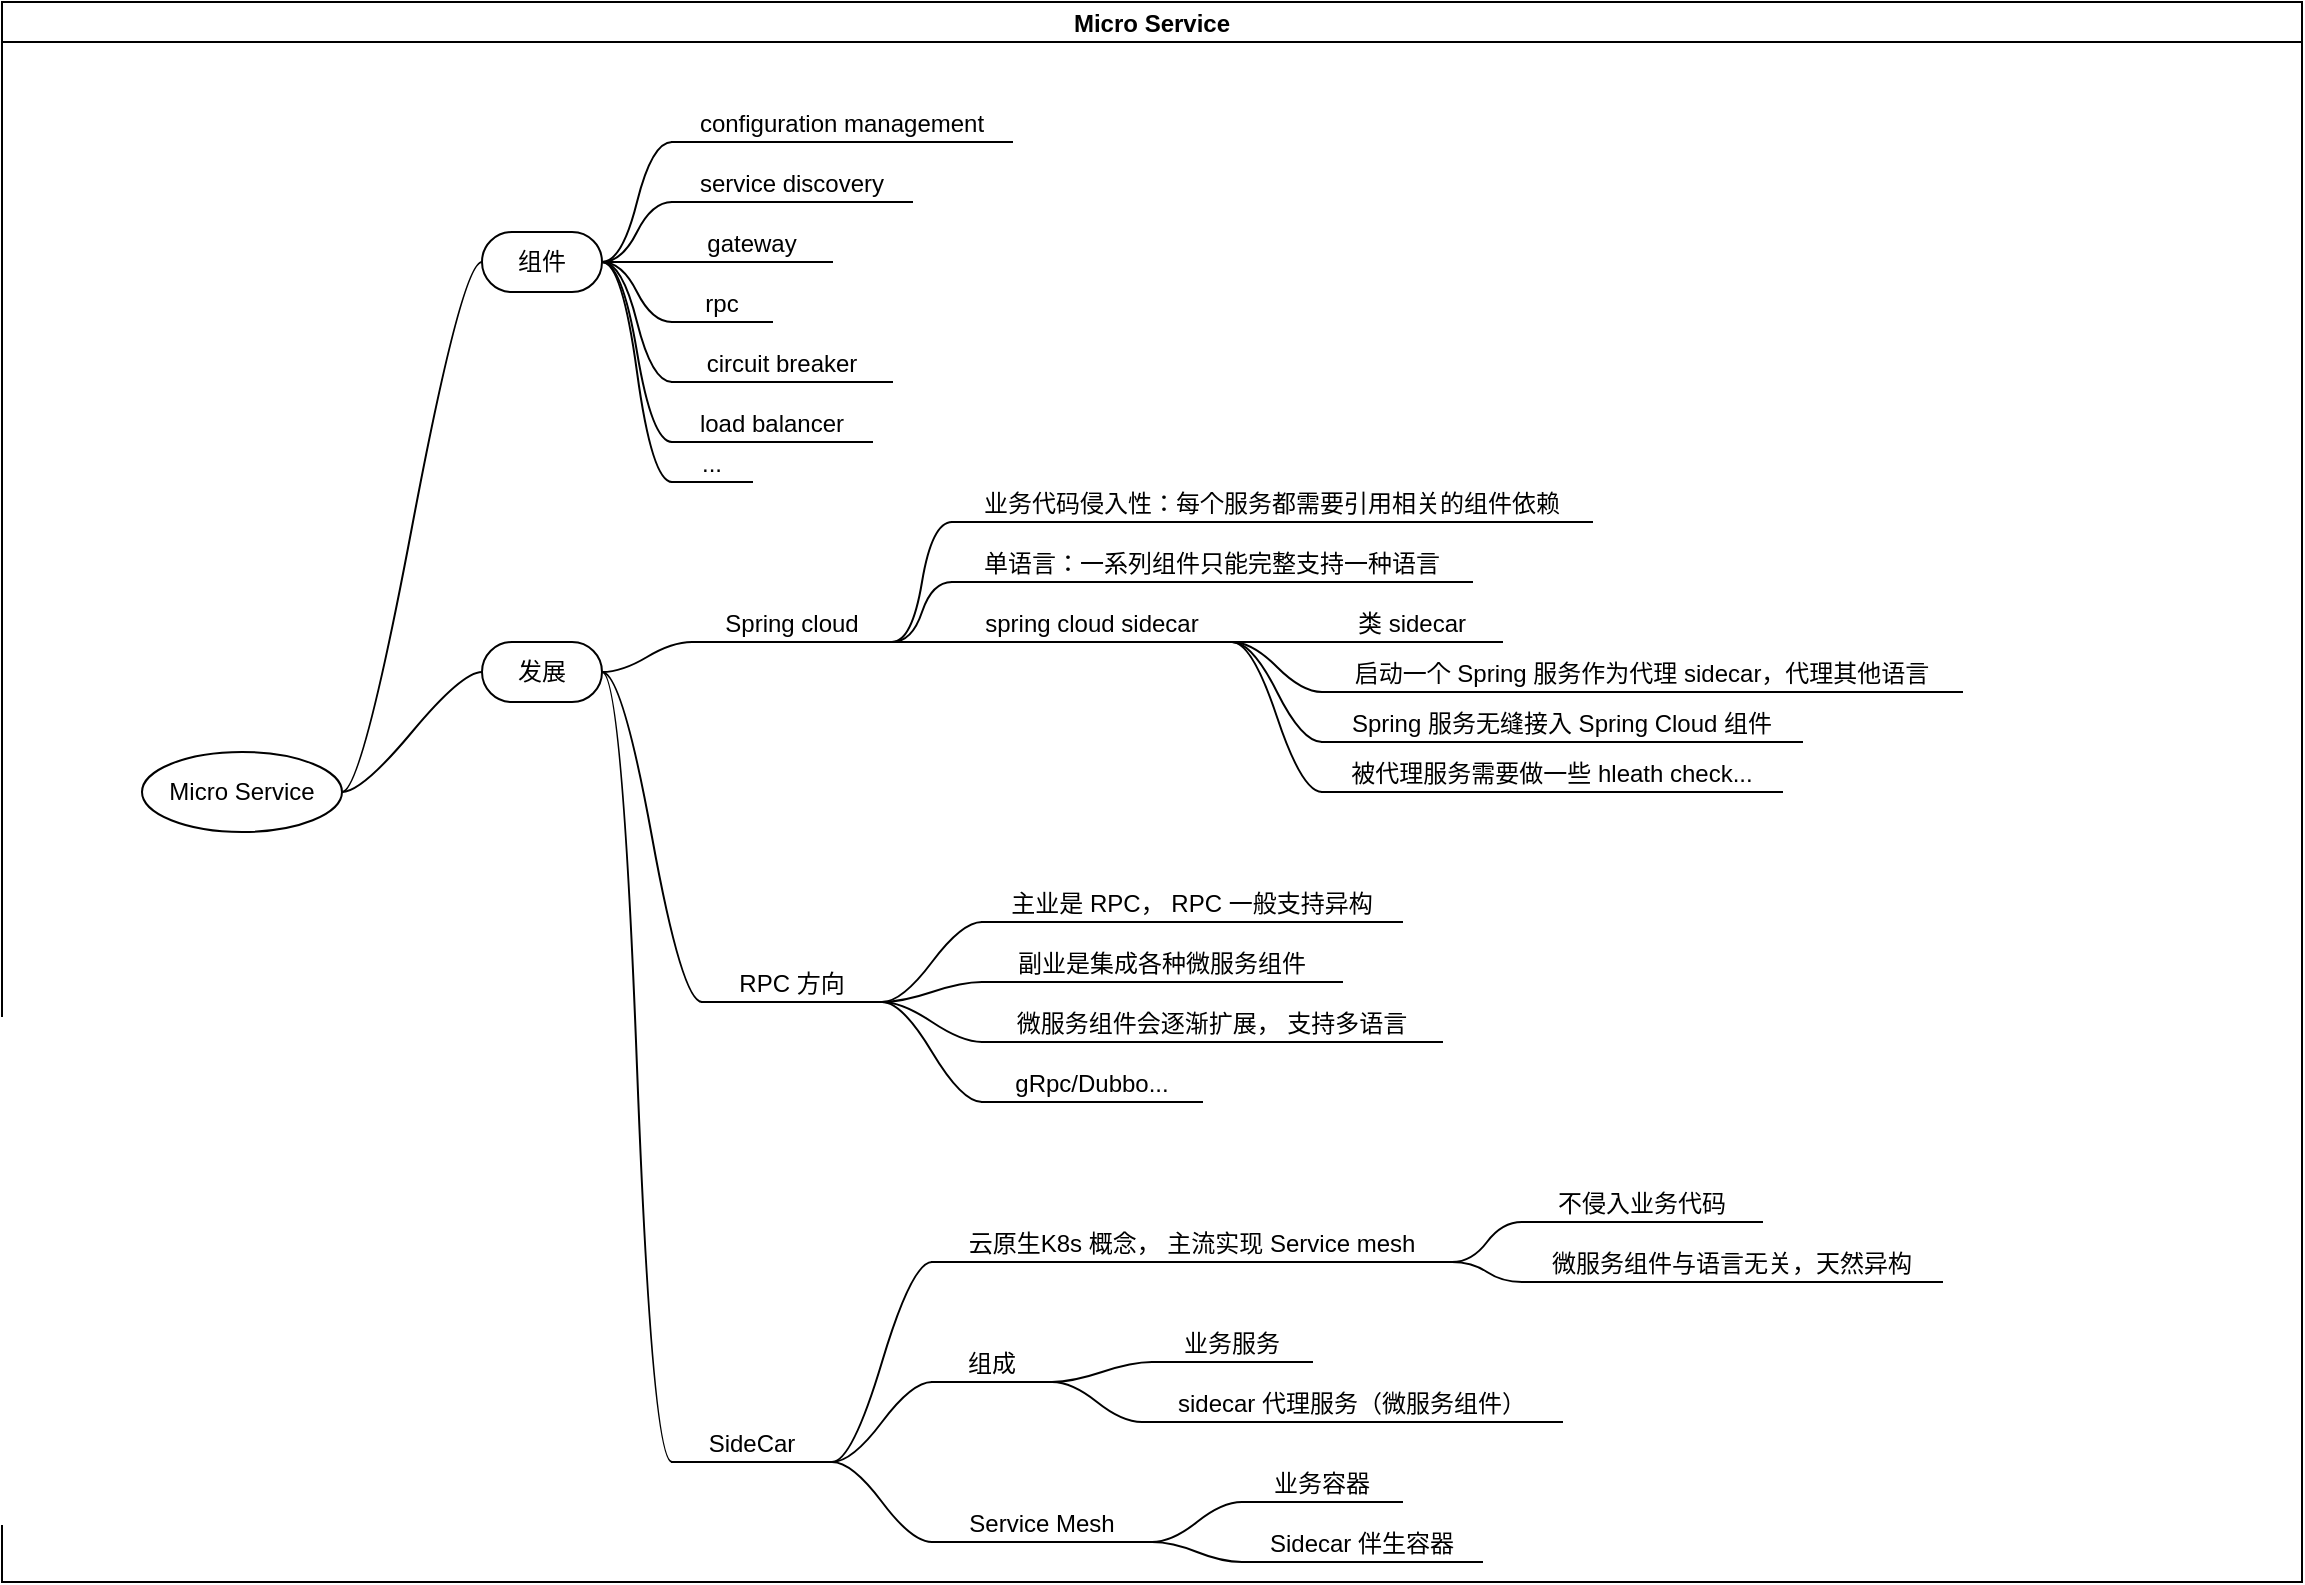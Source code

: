 <mxfile version="16.1.2" type="device" pages="4"><diagram id="G2H3_NIidZ0U_-gVQ_nc" name="Micro Service"><mxGraphModel dx="1106" dy="800" grid="1" gridSize="10" guides="1" tooltips="1" connect="1" arrows="1" fold="1" page="1" pageScale="1" pageWidth="1169" pageHeight="827" math="0" shadow="0"><root><mxCell id="KFq30_cayOu5fIDB00j7-0"/><mxCell id="KFq30_cayOu5fIDB00j7-1" parent="KFq30_cayOu5fIDB00j7-0"/><mxCell id="KfeCQ9VWt18dHbd5sEOA-0" value="Micro Service" style="swimlane;startSize=20;horizontal=1;containerType=tree;resizable=0;movable=0;" parent="KFq30_cayOu5fIDB00j7-1" vertex="1"><mxGeometry x="10" y="20" width="1150" height="790" as="geometry"/></mxCell><mxCell id="KfeCQ9VWt18dHbd5sEOA-1" value="" style="edgeStyle=entityRelationEdgeStyle;startArrow=none;endArrow=none;segment=10;curved=1;rounded=0;" parent="KfeCQ9VWt18dHbd5sEOA-0" source="KfeCQ9VWt18dHbd5sEOA-5" target="KfeCQ9VWt18dHbd5sEOA-6" edge="1"><mxGeometry relative="1" as="geometry"/></mxCell><mxCell id="KfeCQ9VWt18dHbd5sEOA-3" value="" style="edgeStyle=entityRelationEdgeStyle;startArrow=none;endArrow=none;segment=10;curved=1;rounded=0;" parent="KfeCQ9VWt18dHbd5sEOA-0" source="KfeCQ9VWt18dHbd5sEOA-5" target="KfeCQ9VWt18dHbd5sEOA-8" edge="1"><mxGeometry relative="1" as="geometry"/></mxCell><mxCell id="KfeCQ9VWt18dHbd5sEOA-5" value="Micro Service" style="ellipse;whiteSpace=wrap;html=1;align=center;treeFolding=1;treeMoving=1;newEdgeStyle={&quot;edgeStyle&quot;:&quot;entityRelationEdgeStyle&quot;,&quot;startArrow&quot;:&quot;none&quot;,&quot;endArrow&quot;:&quot;none&quot;,&quot;segment&quot;:10,&quot;curved&quot;:1};" parent="KfeCQ9VWt18dHbd5sEOA-0" vertex="1"><mxGeometry x="70" y="375" width="100" height="40" as="geometry"/></mxCell><mxCell id="KfeCQ9VWt18dHbd5sEOA-6" value="组件" style="whiteSpace=wrap;html=1;rounded=1;arcSize=50;align=center;verticalAlign=middle;strokeWidth=1;autosize=1;spacing=4;treeFolding=1;treeMoving=1;newEdgeStyle={&quot;edgeStyle&quot;:&quot;entityRelationEdgeStyle&quot;,&quot;startArrow&quot;:&quot;none&quot;,&quot;endArrow&quot;:&quot;none&quot;,&quot;segment&quot;:10,&quot;curved&quot;:1};" parent="KfeCQ9VWt18dHbd5sEOA-0" vertex="1"><mxGeometry x="240" y="115" width="60" height="30" as="geometry"/></mxCell><mxCell id="KfeCQ9VWt18dHbd5sEOA-8" value="发展" style="whiteSpace=wrap;html=1;rounded=1;arcSize=50;align=center;verticalAlign=middle;strokeWidth=1;autosize=1;spacing=4;treeFolding=1;treeMoving=1;newEdgeStyle={&quot;edgeStyle&quot;:&quot;entityRelationEdgeStyle&quot;,&quot;startArrow&quot;:&quot;none&quot;,&quot;endArrow&quot;:&quot;none&quot;,&quot;segment&quot;:10,&quot;curved&quot;:1};" parent="KfeCQ9VWt18dHbd5sEOA-0" vertex="1"><mxGeometry x="240" y="320" width="60" height="30" as="geometry"/></mxCell><mxCell id="9mdUqJEvIGlMF5I1pot0-1" value="configuration management" style="whiteSpace=wrap;html=1;shape=partialRectangle;top=0;left=0;bottom=1;right=0;points=[[0,1],[1,1]];fillColor=none;align=center;verticalAlign=bottom;routingCenterY=0.5;snapToPoint=1;recursiveResize=0;autosize=1;treeFolding=1;treeMoving=1;newEdgeStyle={&quot;edgeStyle&quot;:&quot;entityRelationEdgeStyle&quot;,&quot;startArrow&quot;:&quot;none&quot;,&quot;endArrow&quot;:&quot;none&quot;,&quot;segment&quot;:10,&quot;curved&quot;:1};" parent="KfeCQ9VWt18dHbd5sEOA-0" vertex="1"><mxGeometry x="335" y="50" width="170" height="20" as="geometry"/></mxCell><mxCell id="9mdUqJEvIGlMF5I1pot0-2" value="" style="edgeStyle=entityRelationEdgeStyle;startArrow=none;endArrow=none;segment=10;curved=1;rounded=0;" parent="KfeCQ9VWt18dHbd5sEOA-0" source="KfeCQ9VWt18dHbd5sEOA-6" target="9mdUqJEvIGlMF5I1pot0-1" edge="1"><mxGeometry relative="1" as="geometry"><mxPoint x="340" y="160" as="sourcePoint"/></mxGeometry></mxCell><mxCell id="9mdUqJEvIGlMF5I1pot0-3" value="" style="edgeStyle=entityRelationEdgeStyle;startArrow=none;endArrow=none;segment=10;curved=1;rounded=0;" parent="KfeCQ9VWt18dHbd5sEOA-0" source="KfeCQ9VWt18dHbd5sEOA-6" target="9mdUqJEvIGlMF5I1pot0-4" edge="1"><mxGeometry relative="1" as="geometry"><mxPoint x="310" y="150" as="sourcePoint"/></mxGeometry></mxCell><mxCell id="9mdUqJEvIGlMF5I1pot0-4" value="service discovery" style="whiteSpace=wrap;html=1;shape=partialRectangle;top=0;left=0;bottom=1;right=0;points=[[0,1],[1,1]];fillColor=none;align=center;verticalAlign=bottom;routingCenterY=0.5;snapToPoint=1;recursiveResize=0;autosize=1;treeFolding=1;treeMoving=1;newEdgeStyle={&quot;edgeStyle&quot;:&quot;entityRelationEdgeStyle&quot;,&quot;startArrow&quot;:&quot;none&quot;,&quot;endArrow&quot;:&quot;none&quot;,&quot;segment&quot;:10,&quot;curved&quot;:1};" parent="KfeCQ9VWt18dHbd5sEOA-0" vertex="1"><mxGeometry x="335" y="80" width="120" height="20" as="geometry"/></mxCell><mxCell id="9mdUqJEvIGlMF5I1pot0-7" value="" style="edgeStyle=entityRelationEdgeStyle;startArrow=none;endArrow=none;segment=10;curved=1;rounded=0;" parent="KfeCQ9VWt18dHbd5sEOA-0" source="KfeCQ9VWt18dHbd5sEOA-6" target="9mdUqJEvIGlMF5I1pot0-8" edge="1"><mxGeometry relative="1" as="geometry"><mxPoint x="310" y="150" as="sourcePoint"/></mxGeometry></mxCell><mxCell id="9mdUqJEvIGlMF5I1pot0-8" value="gateway" style="whiteSpace=wrap;html=1;shape=partialRectangle;top=0;left=0;bottom=1;right=0;points=[[0,1],[1,1]];fillColor=none;align=center;verticalAlign=bottom;routingCenterY=0.5;snapToPoint=1;recursiveResize=0;autosize=1;treeFolding=1;treeMoving=1;newEdgeStyle={&quot;edgeStyle&quot;:&quot;entityRelationEdgeStyle&quot;,&quot;startArrow&quot;:&quot;none&quot;,&quot;endArrow&quot;:&quot;none&quot;,&quot;segment&quot;:10,&quot;curved&quot;:1};" parent="KfeCQ9VWt18dHbd5sEOA-0" vertex="1"><mxGeometry x="335" y="110" width="80" height="20" as="geometry"/></mxCell><mxCell id="9mdUqJEvIGlMF5I1pot0-11" value="" style="edgeStyle=entityRelationEdgeStyle;startArrow=none;endArrow=none;segment=10;curved=1;rounded=0;" parent="KfeCQ9VWt18dHbd5sEOA-0" source="KfeCQ9VWt18dHbd5sEOA-6" target="9mdUqJEvIGlMF5I1pot0-12" edge="1"><mxGeometry relative="1" as="geometry"><mxPoint x="310" y="150" as="sourcePoint"/></mxGeometry></mxCell><mxCell id="9mdUqJEvIGlMF5I1pot0-12" value="rpc" style="whiteSpace=wrap;html=1;shape=partialRectangle;top=0;left=0;bottom=1;right=0;points=[[0,1],[1,1]];fillColor=none;align=center;verticalAlign=bottom;routingCenterY=0.5;snapToPoint=1;recursiveResize=0;autosize=1;treeFolding=1;treeMoving=1;newEdgeStyle={&quot;edgeStyle&quot;:&quot;entityRelationEdgeStyle&quot;,&quot;startArrow&quot;:&quot;none&quot;,&quot;endArrow&quot;:&quot;none&quot;,&quot;segment&quot;:10,&quot;curved&quot;:1};" parent="KfeCQ9VWt18dHbd5sEOA-0" vertex="1"><mxGeometry x="335" y="140" width="50" height="20" as="geometry"/></mxCell><mxCell id="9mdUqJEvIGlMF5I1pot0-13" value="" style="edgeStyle=entityRelationEdgeStyle;startArrow=none;endArrow=none;segment=10;curved=1;rounded=0;" parent="KfeCQ9VWt18dHbd5sEOA-0" source="KfeCQ9VWt18dHbd5sEOA-6" target="9mdUqJEvIGlMF5I1pot0-14" edge="1"><mxGeometry relative="1" as="geometry"><mxPoint x="310" y="150" as="sourcePoint"/></mxGeometry></mxCell><mxCell id="9mdUqJEvIGlMF5I1pot0-14" value="load balancer" style="whiteSpace=wrap;html=1;shape=partialRectangle;top=0;left=0;bottom=1;right=0;points=[[0,1],[1,1]];fillColor=none;align=center;verticalAlign=bottom;routingCenterY=0.5;snapToPoint=1;recursiveResize=0;autosize=1;treeFolding=1;treeMoving=1;newEdgeStyle={&quot;edgeStyle&quot;:&quot;entityRelationEdgeStyle&quot;,&quot;startArrow&quot;:&quot;none&quot;,&quot;endArrow&quot;:&quot;none&quot;,&quot;segment&quot;:10,&quot;curved&quot;:1};" parent="KfeCQ9VWt18dHbd5sEOA-0" vertex="1"><mxGeometry x="335" y="200" width="100" height="20" as="geometry"/></mxCell><mxCell id="9mdUqJEvIGlMF5I1pot0-15" value="Spring cloud" style="whiteSpace=wrap;html=1;shape=partialRectangle;top=0;left=0;bottom=1;right=0;points=[[0,1],[1,1]];fillColor=none;align=center;verticalAlign=bottom;routingCenterY=0.5;snapToPoint=1;recursiveResize=0;autosize=1;treeFolding=1;treeMoving=1;newEdgeStyle={&quot;edgeStyle&quot;:&quot;entityRelationEdgeStyle&quot;,&quot;startArrow&quot;:&quot;none&quot;,&quot;endArrow&quot;:&quot;none&quot;,&quot;segment&quot;:10,&quot;curved&quot;:1};" parent="KfeCQ9VWt18dHbd5sEOA-0" vertex="1"><mxGeometry x="345" y="300" width="100" height="20" as="geometry"/></mxCell><mxCell id="9mdUqJEvIGlMF5I1pot0-16" value="" style="edgeStyle=entityRelationEdgeStyle;startArrow=none;endArrow=none;segment=10;curved=1;rounded=0;" parent="KfeCQ9VWt18dHbd5sEOA-0" source="KfeCQ9VWt18dHbd5sEOA-8" target="9mdUqJEvIGlMF5I1pot0-15" edge="1"><mxGeometry relative="1" as="geometry"><mxPoint x="340" y="365" as="sourcePoint"/></mxGeometry></mxCell><mxCell id="9mdUqJEvIGlMF5I1pot0-19" value="" style="edgeStyle=entityRelationEdgeStyle;startArrow=none;endArrow=none;segment=10;curved=1;rounded=0;" parent="KfeCQ9VWt18dHbd5sEOA-0" source="9mdUqJEvIGlMF5I1pot0-15" target="9mdUqJEvIGlMF5I1pot0-20" edge="1"><mxGeometry relative="1" as="geometry"><mxPoint x="310" y="355" as="sourcePoint"/></mxGeometry></mxCell><mxCell id="9mdUqJEvIGlMF5I1pot0-20" value="业务代码侵入性：每个服务都需要引用相关的组件依赖" style="whiteSpace=wrap;html=1;shape=partialRectangle;top=0;left=0;bottom=1;right=0;points=[[0,1],[1,1]];fillColor=none;align=center;verticalAlign=bottom;routingCenterY=0.5;snapToPoint=1;recursiveResize=0;autosize=1;treeFolding=1;treeMoving=1;newEdgeStyle={&quot;edgeStyle&quot;:&quot;entityRelationEdgeStyle&quot;,&quot;startArrow&quot;:&quot;none&quot;,&quot;endArrow&quot;:&quot;none&quot;,&quot;segment&quot;:10,&quot;curved&quot;:1};" parent="KfeCQ9VWt18dHbd5sEOA-0" vertex="1"><mxGeometry x="475" y="240" width="320" height="20" as="geometry"/></mxCell><mxCell id="9mdUqJEvIGlMF5I1pot0-21" value="" style="edgeStyle=entityRelationEdgeStyle;startArrow=none;endArrow=none;segment=10;curved=1;rounded=0;" parent="KfeCQ9VWt18dHbd5sEOA-0" source="KfeCQ9VWt18dHbd5sEOA-6" target="9mdUqJEvIGlMF5I1pot0-22" edge="1"><mxGeometry relative="1" as="geometry"><mxPoint x="310" y="150" as="sourcePoint"/></mxGeometry></mxCell><mxCell id="9mdUqJEvIGlMF5I1pot0-22" value="..." style="whiteSpace=wrap;html=1;shape=partialRectangle;top=0;left=0;bottom=1;right=0;points=[[0,1],[1,1]];fillColor=none;align=center;verticalAlign=bottom;routingCenterY=0.5;snapToPoint=1;recursiveResize=0;autosize=1;treeFolding=1;treeMoving=1;newEdgeStyle={&quot;edgeStyle&quot;:&quot;entityRelationEdgeStyle&quot;,&quot;startArrow&quot;:&quot;none&quot;,&quot;endArrow&quot;:&quot;none&quot;,&quot;segment&quot;:10,&quot;curved&quot;:1};" parent="KfeCQ9VWt18dHbd5sEOA-0" vertex="1"><mxGeometry x="335" y="220" width="40" height="20" as="geometry"/></mxCell><mxCell id="9mdUqJEvIGlMF5I1pot0-24" value="" style="edgeStyle=entityRelationEdgeStyle;startArrow=none;endArrow=none;segment=10;curved=1;rounded=0;" parent="KfeCQ9VWt18dHbd5sEOA-0" source="9mdUqJEvIGlMF5I1pot0-15" target="9mdUqJEvIGlMF5I1pot0-25" edge="1"><mxGeometry relative="1" as="geometry"><mxPoint x="480" y="365" as="sourcePoint"/></mxGeometry></mxCell><mxCell id="9mdUqJEvIGlMF5I1pot0-25" value="单语言：一系列组件只能完整支持一种语言" style="whiteSpace=wrap;html=1;shape=partialRectangle;top=0;left=0;bottom=1;right=0;points=[[0,1],[1,1]];fillColor=none;align=center;verticalAlign=bottom;routingCenterY=0.5;snapToPoint=1;recursiveResize=0;autosize=1;treeFolding=1;treeMoving=1;newEdgeStyle={&quot;edgeStyle&quot;:&quot;entityRelationEdgeStyle&quot;,&quot;startArrow&quot;:&quot;none&quot;,&quot;endArrow&quot;:&quot;none&quot;,&quot;segment&quot;:10,&quot;curved&quot;:1};" parent="KfeCQ9VWt18dHbd5sEOA-0" vertex="1"><mxGeometry x="475" y="270" width="260" height="20" as="geometry"/></mxCell><mxCell id="9mdUqJEvIGlMF5I1pot0-26" value="" style="edgeStyle=entityRelationEdgeStyle;startArrow=none;endArrow=none;segment=10;curved=1;rounded=0;" parent="KfeCQ9VWt18dHbd5sEOA-0" source="KfeCQ9VWt18dHbd5sEOA-8" target="9mdUqJEvIGlMF5I1pot0-27" edge="1"><mxGeometry relative="1" as="geometry"><mxPoint x="310" y="355" as="sourcePoint"/></mxGeometry></mxCell><mxCell id="9mdUqJEvIGlMF5I1pot0-27" value="SideCar" style="whiteSpace=wrap;html=1;shape=partialRectangle;top=0;left=0;bottom=1;right=0;points=[[0,1],[1,1]];fillColor=none;align=center;verticalAlign=bottom;routingCenterY=0.5;snapToPoint=1;recursiveResize=0;autosize=1;treeFolding=1;treeMoving=1;newEdgeStyle={&quot;edgeStyle&quot;:&quot;entityRelationEdgeStyle&quot;,&quot;startArrow&quot;:&quot;none&quot;,&quot;endArrow&quot;:&quot;none&quot;,&quot;segment&quot;:10,&quot;curved&quot;:1};" parent="KfeCQ9VWt18dHbd5sEOA-0" vertex="1"><mxGeometry x="335" y="710" width="80" height="20" as="geometry"/></mxCell><mxCell id="9mdUqJEvIGlMF5I1pot0-32" value="" style="edgeStyle=entityRelationEdgeStyle;startArrow=none;endArrow=none;segment=10;curved=1;rounded=0;exitX=1;exitY=1;exitDx=0;exitDy=0;" parent="KfeCQ9VWt18dHbd5sEOA-0" source="9mdUqJEvIGlMF5I1pot0-15" target="9mdUqJEvIGlMF5I1pot0-33" edge="1"><mxGeometry relative="1" as="geometry"><mxPoint x="310" y="355" as="sourcePoint"/></mxGeometry></mxCell><mxCell id="9mdUqJEvIGlMF5I1pot0-33" value="spring cloud sidecar" style="whiteSpace=wrap;html=1;shape=partialRectangle;top=0;left=0;bottom=1;right=0;points=[[0,1],[1,1]];fillColor=none;align=center;verticalAlign=bottom;routingCenterY=0.5;snapToPoint=1;recursiveResize=0;autosize=1;treeFolding=1;treeMoving=1;newEdgeStyle={&quot;edgeStyle&quot;:&quot;entityRelationEdgeStyle&quot;,&quot;startArrow&quot;:&quot;none&quot;,&quot;endArrow&quot;:&quot;none&quot;,&quot;segment&quot;:10,&quot;curved&quot;:1};" parent="KfeCQ9VWt18dHbd5sEOA-0" vertex="1"><mxGeometry x="475" y="300" width="140" height="20" as="geometry"/></mxCell><mxCell id="9mdUqJEvIGlMF5I1pot0-34" value="" style="edgeStyle=entityRelationEdgeStyle;startArrow=none;endArrow=none;segment=10;curved=1;rounded=0;" parent="KfeCQ9VWt18dHbd5sEOA-0" source="9mdUqJEvIGlMF5I1pot0-27" target="9mdUqJEvIGlMF5I1pot0-35" edge="1"><mxGeometry relative="1" as="geometry"><mxPoint x="310" y="355" as="sourcePoint"/></mxGeometry></mxCell><mxCell id="9mdUqJEvIGlMF5I1pot0-35" value="Service Mesh" style="whiteSpace=wrap;html=1;shape=partialRectangle;top=0;left=0;bottom=1;right=0;points=[[0,1],[1,1]];fillColor=none;align=center;verticalAlign=bottom;routingCenterY=0.5;snapToPoint=1;recursiveResize=0;autosize=1;treeFolding=1;treeMoving=1;newEdgeStyle={&quot;edgeStyle&quot;:&quot;entityRelationEdgeStyle&quot;,&quot;startArrow&quot;:&quot;none&quot;,&quot;endArrow&quot;:&quot;none&quot;,&quot;segment&quot;:10,&quot;curved&quot;:1};" parent="KfeCQ9VWt18dHbd5sEOA-0" vertex="1"><mxGeometry x="465" y="750" width="110" height="20" as="geometry"/></mxCell><mxCell id="9mdUqJEvIGlMF5I1pot0-36" value="" style="edgeStyle=entityRelationEdgeStyle;startArrow=none;endArrow=none;segment=10;curved=1;rounded=0;" parent="KfeCQ9VWt18dHbd5sEOA-0" source="9mdUqJEvIGlMF5I1pot0-27" target="9mdUqJEvIGlMF5I1pot0-37" edge="1"><mxGeometry relative="1" as="geometry"><mxPoint x="310" y="355" as="sourcePoint"/></mxGeometry></mxCell><mxCell id="9mdUqJEvIGlMF5I1pot0-37" value="云原生K8s 概念， 主流实现 Service mesh" style="whiteSpace=wrap;html=1;shape=partialRectangle;top=0;left=0;bottom=1;right=0;points=[[0,1],[1,1]];fillColor=none;align=center;verticalAlign=bottom;routingCenterY=0.5;snapToPoint=1;recursiveResize=0;autosize=1;treeFolding=1;treeMoving=1;newEdgeStyle={&quot;edgeStyle&quot;:&quot;entityRelationEdgeStyle&quot;,&quot;startArrow&quot;:&quot;none&quot;,&quot;endArrow&quot;:&quot;none&quot;,&quot;segment&quot;:10,&quot;curved&quot;:1};" parent="KfeCQ9VWt18dHbd5sEOA-0" vertex="1"><mxGeometry x="465" y="610" width="260" height="20" as="geometry"/></mxCell><mxCell id="9mdUqJEvIGlMF5I1pot0-38" value="" style="edgeStyle=entityRelationEdgeStyle;startArrow=none;endArrow=none;segment=10;curved=1;rounded=0;" parent="KfeCQ9VWt18dHbd5sEOA-0" source="9mdUqJEvIGlMF5I1pot0-33" target="9mdUqJEvIGlMF5I1pot0-39" edge="1"><mxGeometry relative="1" as="geometry"><mxPoint x="450" y="600" as="sourcePoint"/></mxGeometry></mxCell><mxCell id="9mdUqJEvIGlMF5I1pot0-39" value="类 sidecar" style="whiteSpace=wrap;html=1;shape=partialRectangle;top=0;left=0;bottom=1;right=0;points=[[0,1],[1,1]];fillColor=none;align=center;verticalAlign=bottom;routingCenterY=0.5;snapToPoint=1;recursiveResize=0;autosize=1;treeFolding=1;treeMoving=1;newEdgeStyle={&quot;edgeStyle&quot;:&quot;entityRelationEdgeStyle&quot;,&quot;startArrow&quot;:&quot;none&quot;,&quot;endArrow&quot;:&quot;none&quot;,&quot;segment&quot;:10,&quot;curved&quot;:1};" parent="KfeCQ9VWt18dHbd5sEOA-0" vertex="1"><mxGeometry x="660" y="300" width="90" height="20" as="geometry"/></mxCell><mxCell id="9mdUqJEvIGlMF5I1pot0-40" value="" style="edgeStyle=entityRelationEdgeStyle;startArrow=none;endArrow=none;segment=10;curved=1;rounded=0;" parent="KfeCQ9VWt18dHbd5sEOA-0" source="9mdUqJEvIGlMF5I1pot0-33" target="9mdUqJEvIGlMF5I1pot0-41" edge="1"><mxGeometry relative="1" as="geometry"><mxPoint x="450" y="600" as="sourcePoint"/></mxGeometry></mxCell><mxCell id="9mdUqJEvIGlMF5I1pot0-41" value="启动一个 Spring 服务作为代理 sidecar，代理其他语言" style="whiteSpace=wrap;html=1;shape=partialRectangle;top=0;left=0;bottom=1;right=0;points=[[0,1],[1,1]];fillColor=none;align=center;verticalAlign=bottom;routingCenterY=0.5;snapToPoint=1;recursiveResize=0;autosize=1;treeFolding=1;treeMoving=1;newEdgeStyle={&quot;edgeStyle&quot;:&quot;entityRelationEdgeStyle&quot;,&quot;startArrow&quot;:&quot;none&quot;,&quot;endArrow&quot;:&quot;none&quot;,&quot;segment&quot;:10,&quot;curved&quot;:1};" parent="KfeCQ9VWt18dHbd5sEOA-0" vertex="1"><mxGeometry x="660" y="325" width="320" height="20" as="geometry"/></mxCell><mxCell id="9mdUqJEvIGlMF5I1pot0-42" value="" style="edgeStyle=entityRelationEdgeStyle;startArrow=none;endArrow=none;segment=10;curved=1;rounded=0;" parent="KfeCQ9VWt18dHbd5sEOA-0" source="9mdUqJEvIGlMF5I1pot0-33" target="9mdUqJEvIGlMF5I1pot0-43" edge="1"><mxGeometry relative="1" as="geometry"><mxPoint x="630" y="600" as="sourcePoint"/></mxGeometry></mxCell><mxCell id="9mdUqJEvIGlMF5I1pot0-43" value="Spring 服务无缝接入 Spring Cloud 组件" style="whiteSpace=wrap;html=1;shape=partialRectangle;top=0;left=0;bottom=1;right=0;points=[[0,1],[1,1]];fillColor=none;align=center;verticalAlign=bottom;routingCenterY=0.5;snapToPoint=1;recursiveResize=0;autosize=1;treeFolding=1;treeMoving=1;newEdgeStyle={&quot;edgeStyle&quot;:&quot;entityRelationEdgeStyle&quot;,&quot;startArrow&quot;:&quot;none&quot;,&quot;endArrow&quot;:&quot;none&quot;,&quot;segment&quot;:10,&quot;curved&quot;:1};" parent="KfeCQ9VWt18dHbd5sEOA-0" vertex="1"><mxGeometry x="660" y="350" width="240" height="20" as="geometry"/></mxCell><mxCell id="9mdUqJEvIGlMF5I1pot0-44" value="" style="edgeStyle=entityRelationEdgeStyle;startArrow=none;endArrow=none;segment=10;curved=1;rounded=0;" parent="KfeCQ9VWt18dHbd5sEOA-0" source="9mdUqJEvIGlMF5I1pot0-33" target="9mdUqJEvIGlMF5I1pot0-45" edge="1"><mxGeometry relative="1" as="geometry"><mxPoint x="630" y="600" as="sourcePoint"/></mxGeometry></mxCell><mxCell id="9mdUqJEvIGlMF5I1pot0-45" value="被代理服务需要做一些 hleath check..." style="whiteSpace=wrap;html=1;shape=partialRectangle;top=0;left=0;bottom=1;right=0;points=[[0,1],[1,1]];fillColor=none;align=center;verticalAlign=bottom;routingCenterY=0.5;snapToPoint=1;recursiveResize=0;autosize=1;treeFolding=1;treeMoving=1;newEdgeStyle={&quot;edgeStyle&quot;:&quot;entityRelationEdgeStyle&quot;,&quot;startArrow&quot;:&quot;none&quot;,&quot;endArrow&quot;:&quot;none&quot;,&quot;segment&quot;:10,&quot;curved&quot;:1};" parent="KfeCQ9VWt18dHbd5sEOA-0" vertex="1"><mxGeometry x="660" y="375" width="230" height="20" as="geometry"/></mxCell><mxCell id="9mdUqJEvIGlMF5I1pot0-46" value="" style="edgeStyle=entityRelationEdgeStyle;startArrow=none;endArrow=none;segment=10;curved=1;rounded=0;" parent="KfeCQ9VWt18dHbd5sEOA-0" source="9mdUqJEvIGlMF5I1pot0-27" target="9mdUqJEvIGlMF5I1pot0-47" edge="1"><mxGeometry relative="1" as="geometry"><mxPoint x="425" y="530" as="sourcePoint"/></mxGeometry></mxCell><mxCell id="9mdUqJEvIGlMF5I1pot0-47" value="组成" style="whiteSpace=wrap;html=1;shape=partialRectangle;top=0;left=0;bottom=1;right=0;points=[[0,1],[1,1]];fillColor=none;align=center;verticalAlign=bottom;routingCenterY=0.5;snapToPoint=1;recursiveResize=0;autosize=1;treeFolding=1;treeMoving=1;newEdgeStyle={&quot;edgeStyle&quot;:&quot;entityRelationEdgeStyle&quot;,&quot;startArrow&quot;:&quot;none&quot;,&quot;endArrow&quot;:&quot;none&quot;,&quot;segment&quot;:10,&quot;curved&quot;:1};" parent="KfeCQ9VWt18dHbd5sEOA-0" vertex="1"><mxGeometry x="465" y="670" width="60" height="20" as="geometry"/></mxCell><mxCell id="9mdUqJEvIGlMF5I1pot0-48" value="" style="edgeStyle=entityRelationEdgeStyle;startArrow=none;endArrow=none;segment=10;curved=1;rounded=0;" parent="KfeCQ9VWt18dHbd5sEOA-0" source="9mdUqJEvIGlMF5I1pot0-47" target="9mdUqJEvIGlMF5I1pot0-49" edge="1"><mxGeometry relative="1" as="geometry"><mxPoint x="425" y="530" as="sourcePoint"/></mxGeometry></mxCell><mxCell id="9mdUqJEvIGlMF5I1pot0-49" value="业务服务" style="whiteSpace=wrap;html=1;shape=partialRectangle;top=0;left=0;bottom=1;right=0;points=[[0,1],[1,1]];fillColor=none;align=center;verticalAlign=bottom;routingCenterY=0.5;snapToPoint=1;recursiveResize=0;autosize=1;treeFolding=1;treeMoving=1;newEdgeStyle={&quot;edgeStyle&quot;:&quot;entityRelationEdgeStyle&quot;,&quot;startArrow&quot;:&quot;none&quot;,&quot;endArrow&quot;:&quot;none&quot;,&quot;segment&quot;:10,&quot;curved&quot;:1};" parent="KfeCQ9VWt18dHbd5sEOA-0" vertex="1"><mxGeometry x="575" y="660" width="80" height="20" as="geometry"/></mxCell><mxCell id="9mdUqJEvIGlMF5I1pot0-50" value="" style="edgeStyle=entityRelationEdgeStyle;startArrow=none;endArrow=none;segment=10;curved=1;rounded=0;" parent="KfeCQ9VWt18dHbd5sEOA-0" source="9mdUqJEvIGlMF5I1pot0-47" target="9mdUqJEvIGlMF5I1pot0-51" edge="1"><mxGeometry relative="1" as="geometry"><mxPoint x="425" y="530" as="sourcePoint"/></mxGeometry></mxCell><mxCell id="9mdUqJEvIGlMF5I1pot0-51" value="sidecar 代理服务（微服务组件）" style="whiteSpace=wrap;html=1;shape=partialRectangle;top=0;left=0;bottom=1;right=0;points=[[0,1],[1,1]];fillColor=none;align=center;verticalAlign=bottom;routingCenterY=0.5;snapToPoint=1;recursiveResize=0;autosize=1;treeFolding=1;treeMoving=1;newEdgeStyle={&quot;edgeStyle&quot;:&quot;entityRelationEdgeStyle&quot;,&quot;startArrow&quot;:&quot;none&quot;,&quot;endArrow&quot;:&quot;none&quot;,&quot;segment&quot;:10,&quot;curved&quot;:1};" parent="KfeCQ9VWt18dHbd5sEOA-0" vertex="1"><mxGeometry x="570" y="690" width="210" height="20" as="geometry"/></mxCell><mxCell id="9mdUqJEvIGlMF5I1pot0-54" value="" style="edgeStyle=entityRelationEdgeStyle;startArrow=none;endArrow=none;segment=10;curved=1;rounded=0;" parent="KfeCQ9VWt18dHbd5sEOA-0" source="9mdUqJEvIGlMF5I1pot0-35" target="9mdUqJEvIGlMF5I1pot0-55" edge="1"><mxGeometry relative="1" as="geometry"><mxPoint x="425" y="530" as="sourcePoint"/></mxGeometry></mxCell><mxCell id="9mdUqJEvIGlMF5I1pot0-55" value="业务容器" style="whiteSpace=wrap;html=1;shape=partialRectangle;top=0;left=0;bottom=1;right=0;points=[[0,1],[1,1]];fillColor=none;align=center;verticalAlign=bottom;routingCenterY=0.5;snapToPoint=1;recursiveResize=0;autosize=1;treeFolding=1;treeMoving=1;newEdgeStyle={&quot;edgeStyle&quot;:&quot;entityRelationEdgeStyle&quot;,&quot;startArrow&quot;:&quot;none&quot;,&quot;endArrow&quot;:&quot;none&quot;,&quot;segment&quot;:10,&quot;curved&quot;:1};" parent="KfeCQ9VWt18dHbd5sEOA-0" vertex="1"><mxGeometry x="620" y="730" width="80" height="20" as="geometry"/></mxCell><mxCell id="9mdUqJEvIGlMF5I1pot0-56" value="" style="edgeStyle=entityRelationEdgeStyle;startArrow=none;endArrow=none;segment=10;curved=1;rounded=0;" parent="KfeCQ9VWt18dHbd5sEOA-0" source="9mdUqJEvIGlMF5I1pot0-35" target="9mdUqJEvIGlMF5I1pot0-57" edge="1"><mxGeometry relative="1" as="geometry"><mxPoint x="425" y="530" as="sourcePoint"/></mxGeometry></mxCell><mxCell id="9mdUqJEvIGlMF5I1pot0-57" value="Sidecar 伴生容器" style="whiteSpace=wrap;html=1;shape=partialRectangle;top=0;left=0;bottom=1;right=0;points=[[0,1],[1,1]];fillColor=none;align=center;verticalAlign=bottom;routingCenterY=0.5;snapToPoint=1;recursiveResize=0;autosize=1;treeFolding=1;treeMoving=1;newEdgeStyle={&quot;edgeStyle&quot;:&quot;entityRelationEdgeStyle&quot;,&quot;startArrow&quot;:&quot;none&quot;,&quot;endArrow&quot;:&quot;none&quot;,&quot;segment&quot;:10,&quot;curved&quot;:1};" parent="KfeCQ9VWt18dHbd5sEOA-0" vertex="1"><mxGeometry x="620" y="760" width="120" height="20" as="geometry"/></mxCell><mxCell id="9mdUqJEvIGlMF5I1pot0-58" value="" style="edgeStyle=entityRelationEdgeStyle;startArrow=none;endArrow=none;segment=10;curved=1;rounded=0;" parent="KfeCQ9VWt18dHbd5sEOA-0" source="9mdUqJEvIGlMF5I1pot0-37" target="9mdUqJEvIGlMF5I1pot0-59" edge="1"><mxGeometry relative="1" as="geometry"><mxPoint x="425" y="530" as="sourcePoint"/></mxGeometry></mxCell><mxCell id="9mdUqJEvIGlMF5I1pot0-59" value="不侵入业务代码" style="whiteSpace=wrap;html=1;shape=partialRectangle;top=0;left=0;bottom=1;right=0;points=[[0,1],[1,1]];fillColor=none;align=center;verticalAlign=bottom;routingCenterY=0.5;snapToPoint=1;recursiveResize=0;autosize=1;treeFolding=1;treeMoving=1;newEdgeStyle={&quot;edgeStyle&quot;:&quot;entityRelationEdgeStyle&quot;,&quot;startArrow&quot;:&quot;none&quot;,&quot;endArrow&quot;:&quot;none&quot;,&quot;segment&quot;:10,&quot;curved&quot;:1};" parent="KfeCQ9VWt18dHbd5sEOA-0" vertex="1"><mxGeometry x="760" y="590" width="120" height="20" as="geometry"/></mxCell><mxCell id="9mdUqJEvIGlMF5I1pot0-60" value="" style="edgeStyle=entityRelationEdgeStyle;startArrow=none;endArrow=none;segment=10;curved=1;rounded=0;" parent="KfeCQ9VWt18dHbd5sEOA-0" source="9mdUqJEvIGlMF5I1pot0-37" target="9mdUqJEvIGlMF5I1pot0-61" edge="1"><mxGeometry relative="1" as="geometry"><mxPoint x="750" y="455" as="sourcePoint"/></mxGeometry></mxCell><mxCell id="9mdUqJEvIGlMF5I1pot0-61" value="微服务组件与语言无关，天然异构" style="whiteSpace=wrap;html=1;shape=partialRectangle;top=0;left=0;bottom=1;right=0;points=[[0,1],[1,1]];fillColor=none;align=center;verticalAlign=bottom;routingCenterY=0.5;snapToPoint=1;recursiveResize=0;autosize=1;treeFolding=1;treeMoving=1;newEdgeStyle={&quot;edgeStyle&quot;:&quot;entityRelationEdgeStyle&quot;,&quot;startArrow&quot;:&quot;none&quot;,&quot;endArrow&quot;:&quot;none&quot;,&quot;segment&quot;:10,&quot;curved&quot;:1};" parent="KfeCQ9VWt18dHbd5sEOA-0" vertex="1"><mxGeometry x="760" y="620" width="210" height="20" as="geometry"/></mxCell><mxCell id="GY4esdLc0t8KkJrCo01g-0" value="" style="edgeStyle=entityRelationEdgeStyle;startArrow=none;endArrow=none;segment=10;curved=1;rounded=0;" edge="1" target="GY4esdLc0t8KkJrCo01g-1" source="KfeCQ9VWt18dHbd5sEOA-8" parent="KfeCQ9VWt18dHbd5sEOA-0"><mxGeometry relative="1" as="geometry"><mxPoint x="310" y="355" as="sourcePoint"/></mxGeometry></mxCell><mxCell id="GY4esdLc0t8KkJrCo01g-1" value="RPC 方向" style="whiteSpace=wrap;html=1;shape=partialRectangle;top=0;left=0;bottom=1;right=0;points=[[0,1],[1,1]];fillColor=none;align=center;verticalAlign=bottom;routingCenterY=0.5;snapToPoint=1;recursiveResize=0;autosize=1;treeFolding=1;treeMoving=1;newEdgeStyle={&quot;edgeStyle&quot;:&quot;entityRelationEdgeStyle&quot;,&quot;startArrow&quot;:&quot;none&quot;,&quot;endArrow&quot;:&quot;none&quot;,&quot;segment&quot;:10,&quot;curved&quot;:1};" vertex="1" parent="KfeCQ9VWt18dHbd5sEOA-0"><mxGeometry x="350" y="480" width="90" height="20" as="geometry"/></mxCell><mxCell id="GY4esdLc0t8KkJrCo01g-2" value="" style="edgeStyle=entityRelationEdgeStyle;startArrow=none;endArrow=none;segment=10;curved=1;rounded=0;" edge="1" target="GY4esdLc0t8KkJrCo01g-3" source="GY4esdLc0t8KkJrCo01g-1" parent="KfeCQ9VWt18dHbd5sEOA-0"><mxGeometry relative="1" as="geometry"><mxPoint x="310" y="355" as="sourcePoint"/></mxGeometry></mxCell><mxCell id="GY4esdLc0t8KkJrCo01g-3" value="主业是 RPC， RPC 一般支持异构" style="whiteSpace=wrap;html=1;shape=partialRectangle;top=0;left=0;bottom=1;right=0;points=[[0,1],[1,1]];fillColor=none;align=center;verticalAlign=bottom;routingCenterY=0.5;snapToPoint=1;recursiveResize=0;autosize=1;treeFolding=1;treeMoving=1;newEdgeStyle={&quot;edgeStyle&quot;:&quot;entityRelationEdgeStyle&quot;,&quot;startArrow&quot;:&quot;none&quot;,&quot;endArrow&quot;:&quot;none&quot;,&quot;segment&quot;:10,&quot;curved&quot;:1};" vertex="1" parent="KfeCQ9VWt18dHbd5sEOA-0"><mxGeometry x="490" y="440" width="210" height="20" as="geometry"/></mxCell><mxCell id="GY4esdLc0t8KkJrCo01g-4" value="" style="edgeStyle=entityRelationEdgeStyle;startArrow=none;endArrow=none;segment=10;curved=1;rounded=0;" edge="1" target="GY4esdLc0t8KkJrCo01g-5" source="GY4esdLc0t8KkJrCo01g-1" parent="KfeCQ9VWt18dHbd5sEOA-0"><mxGeometry relative="1" as="geometry"><mxPoint x="450" y="520" as="sourcePoint"/></mxGeometry></mxCell><mxCell id="GY4esdLc0t8KkJrCo01g-5" value="微服务组件会逐渐扩展， 支持多语言" style="whiteSpace=wrap;html=1;shape=partialRectangle;top=0;left=0;bottom=1;right=0;points=[[0,1],[1,1]];fillColor=none;align=center;verticalAlign=bottom;routingCenterY=0.5;snapToPoint=1;recursiveResize=0;autosize=1;treeFolding=1;treeMoving=1;newEdgeStyle={&quot;edgeStyle&quot;:&quot;entityRelationEdgeStyle&quot;,&quot;startArrow&quot;:&quot;none&quot;,&quot;endArrow&quot;:&quot;none&quot;,&quot;segment&quot;:10,&quot;curved&quot;:1};" vertex="1" parent="KfeCQ9VWt18dHbd5sEOA-0"><mxGeometry x="490" y="500" width="230" height="20" as="geometry"/></mxCell><mxCell id="GY4esdLc0t8KkJrCo01g-6" value="" style="edgeStyle=entityRelationEdgeStyle;startArrow=none;endArrow=none;segment=10;curved=1;rounded=0;" edge="1" target="GY4esdLc0t8KkJrCo01g-7" source="GY4esdLc0t8KkJrCo01g-1" parent="KfeCQ9VWt18dHbd5sEOA-0"><mxGeometry relative="1" as="geometry"><mxPoint x="310" y="355" as="sourcePoint"/></mxGeometry></mxCell><mxCell id="GY4esdLc0t8KkJrCo01g-7" value="gRpc/Dubbo..." style="whiteSpace=wrap;html=1;shape=partialRectangle;top=0;left=0;bottom=1;right=0;points=[[0,1],[1,1]];fillColor=none;align=center;verticalAlign=bottom;routingCenterY=0.5;snapToPoint=1;recursiveResize=0;autosize=1;treeFolding=1;treeMoving=1;newEdgeStyle={&quot;edgeStyle&quot;:&quot;entityRelationEdgeStyle&quot;,&quot;startArrow&quot;:&quot;none&quot;,&quot;endArrow&quot;:&quot;none&quot;,&quot;segment&quot;:10,&quot;curved&quot;:1};" vertex="1" parent="KfeCQ9VWt18dHbd5sEOA-0"><mxGeometry x="490" y="530" width="110" height="20" as="geometry"/></mxCell><mxCell id="GY4esdLc0t8KkJrCo01g-8" value="" style="edgeStyle=entityRelationEdgeStyle;startArrow=none;endArrow=none;segment=10;curved=1;rounded=0;" edge="1" target="GY4esdLc0t8KkJrCo01g-9" source="GY4esdLc0t8KkJrCo01g-1" parent="KfeCQ9VWt18dHbd5sEOA-0"><mxGeometry relative="1" as="geometry"><mxPoint x="450" y="520" as="sourcePoint"/></mxGeometry></mxCell><mxCell id="GY4esdLc0t8KkJrCo01g-9" value="副业是集成各种微服务组件" style="whiteSpace=wrap;html=1;shape=partialRectangle;top=0;left=0;bottom=1;right=0;points=[[0,1],[1,1]];fillColor=none;align=center;verticalAlign=bottom;routingCenterY=0.5;snapToPoint=1;recursiveResize=0;autosize=1;treeFolding=1;treeMoving=1;newEdgeStyle={&quot;edgeStyle&quot;:&quot;entityRelationEdgeStyle&quot;,&quot;startArrow&quot;:&quot;none&quot;,&quot;endArrow&quot;:&quot;none&quot;,&quot;segment&quot;:10,&quot;curved&quot;:1};" vertex="1" parent="KfeCQ9VWt18dHbd5sEOA-0"><mxGeometry x="490" y="470" width="180" height="20" as="geometry"/></mxCell><mxCell id="GY4esdLc0t8KkJrCo01g-10" value="" style="edgeStyle=entityRelationEdgeStyle;startArrow=none;endArrow=none;segment=10;curved=1;rounded=0;" edge="1" target="GY4esdLc0t8KkJrCo01g-11" source="KfeCQ9VWt18dHbd5sEOA-6" parent="KfeCQ9VWt18dHbd5sEOA-0"><mxGeometry relative="1" as="geometry"><mxPoint x="310" y="150" as="sourcePoint"/></mxGeometry></mxCell><mxCell id="GY4esdLc0t8KkJrCo01g-11" value="circuit breaker" style="whiteSpace=wrap;html=1;shape=partialRectangle;top=0;left=0;bottom=1;right=0;points=[[0,1],[1,1]];fillColor=none;align=center;verticalAlign=bottom;routingCenterY=0.5;snapToPoint=1;recursiveResize=0;autosize=1;treeFolding=1;treeMoving=1;newEdgeStyle={&quot;edgeStyle&quot;:&quot;entityRelationEdgeStyle&quot;,&quot;startArrow&quot;:&quot;none&quot;,&quot;endArrow&quot;:&quot;none&quot;,&quot;segment&quot;:10,&quot;curved&quot;:1};" vertex="1" parent="KfeCQ9VWt18dHbd5sEOA-0"><mxGeometry x="335" y="170" width="110" height="20" as="geometry"/></mxCell></root></mxGraphModel></diagram><diagram id="EsEOUA4yxL0yUVSUixGv" name="Spring"><mxGraphModel dx="1843" dy="1333" grid="1" gridSize="10" guides="1" tooltips="1" connect="1" arrows="1" fold="1" page="1" pageScale="1" pageWidth="1169" pageHeight="827" math="0" shadow="0"><root><mxCell id="0"/><mxCell id="1" parent="0"/><mxCell id="F-Ff-eHJoBKHqlpSilNS-1" value="Spring" style="swimlane;startSize=20;horizontal=1;containerType=tree;movable=0;resizable=0;" parent="1" vertex="1"><mxGeometry x="20" y="10" width="1130" height="810" as="geometry"/></mxCell><mxCell id="F-Ff-eHJoBKHqlpSilNS-2" value="" style="edgeStyle=entityRelationEdgeStyle;startArrow=none;endArrow=none;segment=10;curved=1;rounded=0;" parent="F-Ff-eHJoBKHqlpSilNS-1" source="F-Ff-eHJoBKHqlpSilNS-6" target="F-Ff-eHJoBKHqlpSilNS-7" edge="1"><mxGeometry relative="1" as="geometry"/></mxCell><mxCell id="F-Ff-eHJoBKHqlpSilNS-3" value="" style="edgeStyle=entityRelationEdgeStyle;startArrow=none;endArrow=none;segment=10;curved=1;rounded=0;exitX=1;exitY=0.5;exitDx=0;exitDy=0;" parent="F-Ff-eHJoBKHqlpSilNS-1" source="F-Ff-eHJoBKHqlpSilNS-7" target="F-Ff-eHJoBKHqlpSilNS-8" edge="1"><mxGeometry relative="1" as="geometry"/></mxCell><mxCell id="F-Ff-eHJoBKHqlpSilNS-4" value="" style="edgeStyle=entityRelationEdgeStyle;startArrow=none;endArrow=none;segment=10;curved=1;rounded=0;" parent="F-Ff-eHJoBKHqlpSilNS-1" source="F-Ff-eHJoBKHqlpSilNS-6" target="F-Ff-eHJoBKHqlpSilNS-9" edge="1"><mxGeometry relative="1" as="geometry"/></mxCell><mxCell id="F-Ff-eHJoBKHqlpSilNS-6" value="Spring" style="ellipse;whiteSpace=wrap;html=1;align=center;treeFolding=1;treeMoving=1;newEdgeStyle={&quot;edgeStyle&quot;:&quot;entityRelationEdgeStyle&quot;,&quot;startArrow&quot;:&quot;none&quot;,&quot;endArrow&quot;:&quot;none&quot;,&quot;segment&quot;:10,&quot;curved&quot;:1};" parent="F-Ff-eHJoBKHqlpSilNS-1" vertex="1"><mxGeometry x="120" y="385" width="100" height="40" as="geometry"/></mxCell><mxCell id="F-Ff-eHJoBKHqlpSilNS-7" value="组成" style="whiteSpace=wrap;html=1;rounded=1;arcSize=50;align=center;verticalAlign=middle;strokeWidth=1;autosize=1;spacing=4;treeFolding=1;treeMoving=1;newEdgeStyle={&quot;edgeStyle&quot;:&quot;entityRelationEdgeStyle&quot;,&quot;startArrow&quot;:&quot;none&quot;,&quot;endArrow&quot;:&quot;none&quot;,&quot;segment&quot;:10,&quot;curved&quot;:1};" parent="F-Ff-eHJoBKHqlpSilNS-1" vertex="1"><mxGeometry x="310" y="530" width="60" height="30" as="geometry"/></mxCell><mxCell id="F-Ff-eHJoBKHqlpSilNS-8" value="boot" style="whiteSpace=wrap;html=1;shape=partialRectangle;top=0;left=0;bottom=1;right=0;points=[[0,1],[1,1]];fillColor=none;align=center;verticalAlign=bottom;routingCenterY=0.5;snapToPoint=1;autosize=1;treeFolding=1;treeMoving=1;newEdgeStyle={&quot;edgeStyle&quot;:&quot;entityRelationEdgeStyle&quot;,&quot;startArrow&quot;:&quot;none&quot;,&quot;endArrow&quot;:&quot;none&quot;,&quot;segment&quot;:10,&quot;curved&quot;:1};" parent="F-Ff-eHJoBKHqlpSilNS-1" vertex="1"><mxGeometry x="445" y="444" width="60" height="20" as="geometry"/></mxCell><mxCell id="F-Ff-eHJoBKHqlpSilNS-9" value="&amp;nbsp;spring boot&lt;br&gt;version" style="whiteSpace=wrap;html=1;rounded=1;arcSize=50;align=center;verticalAlign=middle;strokeWidth=1;autosize=1;spacing=4;treeFolding=1;treeMoving=1;newEdgeStyle={&quot;edgeStyle&quot;:&quot;entityRelationEdgeStyle&quot;,&quot;startArrow&quot;:&quot;none&quot;,&quot;endArrow&quot;:&quot;none&quot;,&quot;segment&quot;:10,&quot;curved&quot;:1};" parent="F-Ff-eHJoBKHqlpSilNS-1" vertex="1"><mxGeometry x="290" y="190" width="100" height="40" as="geometry"/></mxCell><mxCell id="Lc7oYTg2abMKhDVjzg1D-3" value="&lt;span style=&quot;color: rgb(37 , 41 , 51) ; font-family: , , &amp;#34;segoe ui&amp;#34; , &amp;#34;roboto&amp;#34; , &amp;#34;ubuntu&amp;#34; , &amp;#34;cantarell&amp;#34; , &amp;#34;noto sans&amp;#34; , sans-serif , &amp;#34;blinkmacsystemfont&amp;#34; , &amp;#34;helvetica neue&amp;#34; , &amp;#34;pingfang sc&amp;#34; , &amp;#34;hiragino sans gb&amp;#34; , &amp;#34;microsoft yahei&amp;#34; , &amp;#34;arial&amp;#34; ; background-color: rgb(255 , 255 , 255)&quot;&gt;2.3.12.RELEASE&lt;/span&gt;" style="whiteSpace=wrap;html=1;shape=partialRectangle;top=0;left=0;bottom=1;right=0;points=[[0,1],[1,1]];fillColor=none;align=center;verticalAlign=bottom;routingCenterY=0.5;snapToPoint=1;recursiveResize=0;autosize=1;treeFolding=1;treeMoving=1;newEdgeStyle={&quot;edgeStyle&quot;:&quot;entityRelationEdgeStyle&quot;,&quot;startArrow&quot;:&quot;none&quot;,&quot;endArrow&quot;:&quot;none&quot;,&quot;segment&quot;:10,&quot;curved&quot;:1};" parent="F-Ff-eHJoBKHqlpSilNS-1" vertex="1"><mxGeometry x="505" y="90" width="120" height="20" as="geometry"/></mxCell><mxCell id="Lc7oYTg2abMKhDVjzg1D-4" value="" style="edgeStyle=entityRelationEdgeStyle;startArrow=none;endArrow=none;segment=10;curved=1;rounded=0;" parent="F-Ff-eHJoBKHqlpSilNS-1" source="F-Ff-eHJoBKHqlpSilNS-9" target="Lc7oYTg2abMKhDVjzg1D-3" edge="1"><mxGeometry relative="1" as="geometry"><mxPoint x="170" y="280" as="sourcePoint"/></mxGeometry></mxCell><mxCell id="Lc7oYTg2abMKhDVjzg1D-5" value="" style="edgeStyle=entityRelationEdgeStyle;startArrow=none;endArrow=none;segment=10;curved=1;rounded=0;" parent="F-Ff-eHJoBKHqlpSilNS-1" source="Lc7oYTg2abMKhDVjzg1D-3" target="Lc7oYTg2abMKhDVjzg1D-6" edge="1"><mxGeometry relative="1" as="geometry"><mxPoint x="390" y="260" as="sourcePoint"/></mxGeometry></mxCell><mxCell id="Lc7oYTg2abMKhDVjzg1D-6" value="&lt;span style=&quot;color: rgb(37 , 41 , 51) ; font-family: , , &amp;#34;segoe ui&amp;#34; , &amp;#34;roboto&amp;#34; , &amp;#34;ubuntu&amp;#34; , &amp;#34;cantarell&amp;#34; , &amp;#34;noto sans&amp;#34; , sans-serif , &amp;#34;blinkmacsystemfont&amp;#34; , &amp;#34;helvetica neue&amp;#34; , &amp;#34;pingfang sc&amp;#34; , &amp;#34;hiragino sans gb&amp;#34; , &amp;#34;microsoft yahei&amp;#34; , &amp;#34;arial&amp;#34; ; background-color: rgb(255 , 255 , 255)&quot;&gt;Spring Cloud Hoxton.SR12 地铁站&lt;/span&gt;" style="whiteSpace=wrap;html=1;shape=partialRectangle;top=0;left=0;bottom=1;right=0;points=[[0,1],[1,1]];fillColor=none;align=center;verticalAlign=bottom;routingCenterY=0.5;snapToPoint=1;recursiveResize=0;autosize=1;treeFolding=1;treeMoving=1;newEdgeStyle={&quot;edgeStyle&quot;:&quot;entityRelationEdgeStyle&quot;,&quot;startArrow&quot;:&quot;none&quot;,&quot;endArrow&quot;:&quot;none&quot;,&quot;segment&quot;:10,&quot;curved&quot;:1};" parent="F-Ff-eHJoBKHqlpSilNS-1" vertex="1"><mxGeometry x="650" y="40" width="220" height="20" as="geometry"/></mxCell><mxCell id="Lc7oYTg2abMKhDVjzg1D-7" value="" style="edgeStyle=entityRelationEdgeStyle;startArrow=none;endArrow=none;segment=10;curved=1;rounded=0;" parent="F-Ff-eHJoBKHqlpSilNS-1" source="Lc7oYTg2abMKhDVjzg1D-3" target="Lc7oYTg2abMKhDVjzg1D-8" edge="1"><mxGeometry relative="1" as="geometry"><mxPoint x="390" y="260" as="sourcePoint"/></mxGeometry></mxCell><mxCell id="Lc7oYTg2abMKhDVjzg1D-8" value="&lt;span style=&quot;color: rgb(37 , 41 , 51) ; font-family: , , &amp;#34;segoe ui&amp;#34; , &amp;#34;roboto&amp;#34; , &amp;#34;ubuntu&amp;#34; , &amp;#34;cantarell&amp;#34; , &amp;#34;noto sans&amp;#34; , sans-serif , &amp;#34;blinkmacsystemfont&amp;#34; , &amp;#34;helvetica neue&amp;#34; , &amp;#34;pingfang sc&amp;#34; , &amp;#34;hiragino sans gb&amp;#34; , &amp;#34;microsoft yahei&amp;#34; , &amp;#34;arial&amp;#34; ; background-color: rgb(255 , 255 , 255)&quot;&gt;Spring Cloud Netflix&lt;/span&gt;" style="whiteSpace=wrap;html=1;shape=partialRectangle;top=0;left=0;bottom=1;right=0;points=[[0,1],[1,1]];fillColor=none;align=center;verticalAlign=bottom;routingCenterY=0.5;snapToPoint=1;recursiveResize=0;autosize=1;treeFolding=1;treeMoving=1;newEdgeStyle={&quot;edgeStyle&quot;:&quot;entityRelationEdgeStyle&quot;,&quot;startArrow&quot;:&quot;none&quot;,&quot;endArrow&quot;:&quot;none&quot;,&quot;segment&quot;:10,&quot;curved&quot;:1};" parent="F-Ff-eHJoBKHqlpSilNS-1" vertex="1"><mxGeometry x="650" y="70" width="140" height="20" as="geometry"/></mxCell><mxCell id="Lc7oYTg2abMKhDVjzg1D-9" value="" style="edgeStyle=entityRelationEdgeStyle;startArrow=none;endArrow=none;segment=10;curved=1;rounded=0;" parent="F-Ff-eHJoBKHqlpSilNS-1" source="Lc7oYTg2abMKhDVjzg1D-3" target="Lc7oYTg2abMKhDVjzg1D-10" edge="1"><mxGeometry relative="1" as="geometry"><mxPoint x="390" y="260" as="sourcePoint"/></mxGeometry></mxCell><mxCell id="Lc7oYTg2abMKhDVjzg1D-10" value="&lt;span style=&quot;color: rgb(37 , 41 , 51) ; font-family: , , &amp;#34;segoe ui&amp;#34; , &amp;#34;roboto&amp;#34; , &amp;#34;ubuntu&amp;#34; , &amp;#34;cantarell&amp;#34; , &amp;#34;noto sans&amp;#34; , sans-serif , &amp;#34;blinkmacsystemfont&amp;#34; , &amp;#34;helvetica neue&amp;#34; , &amp;#34;pingfang sc&amp;#34; , &amp;#34;hiragino sans gb&amp;#34; , &amp;#34;microsoft yahei&amp;#34; , &amp;#34;arial&amp;#34; ; background-color: rgb(255 , 255 , 255)&quot;&gt;Java8&lt;/span&gt;" style="whiteSpace=wrap;html=1;shape=partialRectangle;top=0;left=0;bottom=1;right=0;points=[[0,1],[1,1]];fillColor=none;align=center;verticalAlign=bottom;routingCenterY=0.5;snapToPoint=1;recursiveResize=0;autosize=1;treeFolding=1;treeMoving=1;newEdgeStyle={&quot;edgeStyle&quot;:&quot;entityRelationEdgeStyle&quot;,&quot;startArrow&quot;:&quot;none&quot;,&quot;endArrow&quot;:&quot;none&quot;,&quot;segment&quot;:10,&quot;curved&quot;:1};" parent="F-Ff-eHJoBKHqlpSilNS-1" vertex="1"><mxGeometry x="650" y="130" width="60" height="20" as="geometry"/></mxCell><mxCell id="Lc7oYTg2abMKhDVjzg1D-11" value="" style="edgeStyle=entityRelationEdgeStyle;startArrow=none;endArrow=none;segment=10;curved=1;rounded=0;" parent="F-Ff-eHJoBKHqlpSilNS-1" source="Lc7oYTg2abMKhDVjzg1D-3" target="Lc7oYTg2abMKhDVjzg1D-12" edge="1"><mxGeometry relative="1" as="geometry"><mxPoint x="390" y="260" as="sourcePoint"/></mxGeometry></mxCell><mxCell id="Lc7oYTg2abMKhDVjzg1D-12" value="&lt;span style=&quot;color: rgb(37 , 41 , 51) ; font-family: , , &amp;#34;segoe ui&amp;#34; , &amp;#34;roboto&amp;#34; , &amp;#34;ubuntu&amp;#34; , &amp;#34;cantarell&amp;#34; , &amp;#34;noto sans&amp;#34; , sans-serif , &amp;#34;blinkmacsystemfont&amp;#34; , &amp;#34;helvetica neue&amp;#34; , &amp;#34;pingfang sc&amp;#34; , &amp;#34;hiragino sans gb&amp;#34; , &amp;#34;microsoft yahei&amp;#34; , &amp;#34;arial&amp;#34; ; background-color: rgb(255 , 255 , 255)&quot;&gt;Spring Framework 5.2.15 RELEASE&lt;/span&gt;" style="whiteSpace=wrap;html=1;shape=partialRectangle;top=0;left=0;bottom=1;right=0;points=[[0,1],[1,1]];fillColor=none;align=center;verticalAlign=bottom;routingCenterY=0.5;snapToPoint=1;recursiveResize=0;autosize=1;treeFolding=1;treeMoving=1;newEdgeStyle={&quot;edgeStyle&quot;:&quot;entityRelationEdgeStyle&quot;,&quot;startArrow&quot;:&quot;none&quot;,&quot;endArrow&quot;:&quot;none&quot;,&quot;segment&quot;:10,&quot;curved&quot;:1};" parent="F-Ff-eHJoBKHqlpSilNS-1" vertex="1"><mxGeometry x="650" y="100" width="230" height="20" as="geometry"/></mxCell><mxCell id="Lc7oYTg2abMKhDVjzg1D-13" value="" style="edgeStyle=entityRelationEdgeStyle;startArrow=none;endArrow=none;segment=10;curved=1;rounded=0;" parent="F-Ff-eHJoBKHqlpSilNS-1" source="F-Ff-eHJoBKHqlpSilNS-9" target="Lc7oYTg2abMKhDVjzg1D-14" edge="1"><mxGeometry relative="1" as="geometry"><mxPoint x="490" y="260" as="sourcePoint"/></mxGeometry></mxCell><mxCell id="Lc7oYTg2abMKhDVjzg1D-14" value="&lt;span style=&quot;color: rgb(37 , 41 , 51) ; font-family: , , &amp;#34;segoe ui&amp;#34; , &amp;#34;roboto&amp;#34; , &amp;#34;ubuntu&amp;#34; , &amp;#34;cantarell&amp;#34; , &amp;#34;noto sans&amp;#34; , sans-serif , &amp;#34;blinkmacsystemfont&amp;#34; , &amp;#34;helvetica neue&amp;#34; , &amp;#34;pingfang sc&amp;#34; , &amp;#34;hiragino sans gb&amp;#34; , &amp;#34;microsoft yahei&amp;#34; , &amp;#34;arial&amp;#34; ; background-color: rgb(255 , 255 , 255)&quot;&gt;2.4.x-2.7.x&lt;/span&gt;" style="whiteSpace=wrap;html=1;shape=partialRectangle;top=0;left=0;bottom=1;right=0;points=[[0,1],[1,1]];fillColor=none;align=center;verticalAlign=bottom;routingCenterY=0.5;snapToPoint=1;recursiveResize=0;autosize=1;treeFolding=1;treeMoving=1;newEdgeStyle={&quot;edgeStyle&quot;:&quot;entityRelationEdgeStyle&quot;,&quot;startArrow&quot;:&quot;none&quot;,&quot;endArrow&quot;:&quot;none&quot;,&quot;segment&quot;:10,&quot;curved&quot;:1};" parent="F-Ff-eHJoBKHqlpSilNS-1" vertex="1"><mxGeometry x="505" y="200" width="90" height="20" as="geometry"/></mxCell><mxCell id="Lc7oYTg2abMKhDVjzg1D-15" value="" style="edgeStyle=entityRelationEdgeStyle;startArrow=none;endArrow=none;segment=10;curved=1;rounded=0;" parent="F-Ff-eHJoBKHqlpSilNS-1" source="Lc7oYTg2abMKhDVjzg1D-14" target="Lc7oYTg2abMKhDVjzg1D-16" edge="1"><mxGeometry relative="1" as="geometry"><mxPoint x="490" y="260" as="sourcePoint"/></mxGeometry></mxCell><mxCell id="Lc7oYTg2abMKhDVjzg1D-16" value="&lt;span style=&quot;color: rgb(37 , 41 , 51) ; font-family: , , &amp;#34;segoe ui&amp;#34; , &amp;#34;roboto&amp;#34; , &amp;#34;ubuntu&amp;#34; , &amp;#34;cantarell&amp;#34; , &amp;#34;noto sans&amp;#34; , sans-serif , &amp;#34;blinkmacsystemfont&amp;#34; , &amp;#34;helvetica neue&amp;#34; , &amp;#34;pingfang sc&amp;#34; , &amp;#34;hiragino sans gb&amp;#34; , &amp;#34;microsoft yahei&amp;#34; , &amp;#34;arial&amp;#34; ; background-color: rgb(255 , 255 , 255)&quot;&gt;Spring Cloud 2020.0.1-&lt;/span&gt;&lt;span style=&quot;color: rgb(37 , 41 , 51) ; font-family: , , &amp;#34;segoe ui&amp;#34; , &amp;#34;roboto&amp;#34; , &amp;#34;ubuntu&amp;#34; , &amp;#34;cantarell&amp;#34; , &amp;#34;noto sans&amp;#34; , sans-serif , &amp;#34;blinkmacsystemfont&amp;#34; , &amp;#34;helvetica neue&amp;#34; , &amp;#34;pingfang sc&amp;#34; , &amp;#34;hiragino sans gb&amp;#34; , &amp;#34;microsoft yahei&amp;#34; , &amp;#34;arial&amp;#34; ; background-color: rgb(252 , 252 , 252)&quot;&gt;2021.0.5&lt;/span&gt;" style="whiteSpace=wrap;html=1;shape=partialRectangle;top=0;left=0;bottom=1;right=0;points=[[0,1],[1,1]];fillColor=none;align=center;verticalAlign=bottom;routingCenterY=0.5;snapToPoint=1;recursiveResize=0;autosize=1;treeFolding=1;treeMoving=1;newEdgeStyle={&quot;edgeStyle&quot;:&quot;entityRelationEdgeStyle&quot;,&quot;startArrow&quot;:&quot;none&quot;,&quot;endArrow&quot;:&quot;none&quot;,&quot;segment&quot;:10,&quot;curved&quot;:1};" parent="F-Ff-eHJoBKHqlpSilNS-1" vertex="1"><mxGeometry x="625" y="170" width="200" height="20" as="geometry"/></mxCell><mxCell id="Lc7oYTg2abMKhDVjzg1D-17" value="" style="edgeStyle=entityRelationEdgeStyle;startArrow=none;endArrow=none;segment=10;curved=1;rounded=0;" parent="F-Ff-eHJoBKHqlpSilNS-1" source="Lc7oYTg2abMKhDVjzg1D-14" target="Lc7oYTg2abMKhDVjzg1D-18" edge="1"><mxGeometry relative="1" as="geometry"><mxPoint x="490" y="260" as="sourcePoint"/></mxGeometry></mxCell><mxCell id="Lc7oYTg2abMKhDVjzg1D-18" value="&lt;span style=&quot;color: rgb(37 , 41 , 51) ; background-color: rgb(255 , 255 , 255)&quot;&gt;Nerflix 不再维护，使用 Spring Cloud Alibaba&lt;/span&gt;" style="whiteSpace=wrap;html=1;shape=partialRectangle;top=0;left=0;bottom=1;right=0;points=[[0,1],[1,1]];fillColor=none;align=center;verticalAlign=bottom;routingCenterY=0.5;snapToPoint=1;recursiveResize=0;autosize=1;treeFolding=1;treeMoving=1;newEdgeStyle={&quot;edgeStyle&quot;:&quot;entityRelationEdgeStyle&quot;,&quot;startArrow&quot;:&quot;none&quot;,&quot;endArrow&quot;:&quot;none&quot;,&quot;segment&quot;:10,&quot;curved&quot;:1};" parent="F-Ff-eHJoBKHqlpSilNS-1" vertex="1"><mxGeometry x="625" y="200" width="270" height="20" as="geometry"/></mxCell><mxCell id="Lc7oYTg2abMKhDVjzg1D-19" value="" style="edgeStyle=entityRelationEdgeStyle;startArrow=none;endArrow=none;segment=10;curved=1;rounded=0;" parent="F-Ff-eHJoBKHqlpSilNS-1" source="Lc7oYTg2abMKhDVjzg1D-14" target="Lc7oYTg2abMKhDVjzg1D-20" edge="1"><mxGeometry relative="1" as="geometry"><mxPoint x="490" y="260" as="sourcePoint"/></mxGeometry></mxCell><mxCell id="Lc7oYTg2abMKhDVjzg1D-20" value="&lt;span style=&quot;color: rgb(37 , 41 , 51) ; background-color: rgb(255 , 255 , 255)&quot;&gt;Spring Framework 5.3.x&lt;/span&gt;" style="whiteSpace=wrap;html=1;shape=partialRectangle;top=0;left=0;bottom=1;right=0;points=[[0,1],[1,1]];fillColor=none;align=center;verticalAlign=bottom;routingCenterY=0.5;snapToPoint=1;recursiveResize=0;autosize=1;treeFolding=1;treeMoving=1;newEdgeStyle={&quot;edgeStyle&quot;:&quot;entityRelationEdgeStyle&quot;,&quot;startArrow&quot;:&quot;none&quot;,&quot;endArrow&quot;:&quot;none&quot;,&quot;segment&quot;:10,&quot;curved&quot;:1};" parent="F-Ff-eHJoBKHqlpSilNS-1" vertex="1"><mxGeometry x="630" y="230" width="160" height="20" as="geometry"/></mxCell><mxCell id="Lc7oYTg2abMKhDVjzg1D-21" value="" style="edgeStyle=entityRelationEdgeStyle;startArrow=none;endArrow=none;segment=10;curved=1;rounded=0;" parent="F-Ff-eHJoBKHqlpSilNS-1" source="Lc7oYTg2abMKhDVjzg1D-14" target="Lc7oYTg2abMKhDVjzg1D-22" edge="1"><mxGeometry relative="1" as="geometry"><mxPoint x="490" y="260" as="sourcePoint"/></mxGeometry></mxCell><mxCell id="Lc7oYTg2abMKhDVjzg1D-22" value="&lt;font color=&quot;#252933&quot;&gt;&lt;span style=&quot;background-color: rgb(255 , 255 , 255)&quot;&gt;Java8-17&lt;/span&gt;&lt;/font&gt;" style="whiteSpace=wrap;html=1;shape=partialRectangle;top=0;left=0;bottom=1;right=0;points=[[0,1],[1,1]];fillColor=none;align=center;verticalAlign=bottom;routingCenterY=0.5;snapToPoint=1;recursiveResize=0;autosize=1;treeFolding=1;treeMoving=1;newEdgeStyle={&quot;edgeStyle&quot;:&quot;entityRelationEdgeStyle&quot;,&quot;startArrow&quot;:&quot;none&quot;,&quot;endArrow&quot;:&quot;none&quot;,&quot;segment&quot;:10,&quot;curved&quot;:1};" parent="F-Ff-eHJoBKHqlpSilNS-1" vertex="1"><mxGeometry x="635" y="260" width="80" height="20" as="geometry"/></mxCell><mxCell id="Lc7oYTg2abMKhDVjzg1D-25" value="" style="edgeStyle=entityRelationEdgeStyle;startArrow=none;endArrow=none;segment=10;curved=1;rounded=0;" parent="F-Ff-eHJoBKHqlpSilNS-1" source="F-Ff-eHJoBKHqlpSilNS-9" target="Lc7oYTg2abMKhDVjzg1D-26" edge="1"><mxGeometry relative="1" as="geometry"><mxPoint x="490" y="260" as="sourcePoint"/></mxGeometry></mxCell><mxCell id="Lc7oYTg2abMKhDVjzg1D-26" value="&lt;span style=&quot;color: rgb(37 , 41 , 51) ; font-family: , , &amp;#34;segoe ui&amp;#34; , &amp;#34;roboto&amp;#34; , &amp;#34;ubuntu&amp;#34; , &amp;#34;cantarell&amp;#34; , &amp;#34;noto sans&amp;#34; , sans-serif , &amp;#34;blinkmacsystemfont&amp;#34; , &amp;#34;helvetica neue&amp;#34; , &amp;#34;pingfang sc&amp;#34; , &amp;#34;hiragino sans gb&amp;#34; , &amp;#34;microsoft yahei&amp;#34; , &amp;#34;arial&amp;#34; ; background-color: rgb(255 , 255 , 255)&quot;&gt;3.0.0&lt;/span&gt;" style="whiteSpace=wrap;html=1;shape=partialRectangle;top=0;left=0;bottom=1;right=0;points=[[0,1],[1,1]];fillColor=none;align=center;verticalAlign=bottom;routingCenterY=0.5;snapToPoint=1;recursiveResize=0;autosize=1;treeFolding=1;treeMoving=1;newEdgeStyle={&quot;edgeStyle&quot;:&quot;entityRelationEdgeStyle&quot;,&quot;startArrow&quot;:&quot;none&quot;,&quot;endArrow&quot;:&quot;none&quot;,&quot;segment&quot;:10,&quot;curved&quot;:1};" parent="F-Ff-eHJoBKHqlpSilNS-1" vertex="1"><mxGeometry x="520" y="320" width="60" height="20" as="geometry"/></mxCell><mxCell id="Lc7oYTg2abMKhDVjzg1D-27" value="" style="edgeStyle=entityRelationEdgeStyle;startArrow=none;endArrow=none;segment=10;curved=1;rounded=0;" parent="F-Ff-eHJoBKHqlpSilNS-1" source="Lc7oYTg2abMKhDVjzg1D-26" target="Lc7oYTg2abMKhDVjzg1D-28" edge="1"><mxGeometry relative="1" as="geometry"><mxPoint x="490" y="260" as="sourcePoint"/></mxGeometry></mxCell><mxCell id="Lc7oYTg2abMKhDVjzg1D-28" value="&lt;span style=&quot;color: rgb(37 , 41 , 51) ; background-color: rgb(255 , 255 , 255)&quot;&gt;Spring Cloud&amp;nbsp;&lt;/span&gt;&lt;span style=&quot;color: rgb(37 , 41 , 51) ; font-family: , , &amp;#34;segoe ui&amp;#34; , &amp;#34;roboto&amp;#34; , &amp;#34;ubuntu&amp;#34; , &amp;#34;cantarell&amp;#34; , &amp;#34;noto sans&amp;#34; , sans-serif , &amp;#34;blinkmacsystemfont&amp;#34; , &amp;#34;helvetica neue&amp;#34; , &amp;#34;pingfang sc&amp;#34; , &amp;#34;hiragino sans gb&amp;#34; , &amp;#34;microsoft yahei&amp;#34; , &amp;#34;arial&amp;#34; ; background-color: rgb(255 , 255 , 255)&quot;&gt;2022.0.0&lt;/span&gt;" style="whiteSpace=wrap;html=1;shape=partialRectangle;top=0;left=0;bottom=1;right=0;points=[[0,1],[1,1]];fillColor=none;align=center;verticalAlign=bottom;routingCenterY=0.5;snapToPoint=1;recursiveResize=0;autosize=1;treeFolding=1;treeMoving=1;newEdgeStyle={&quot;edgeStyle&quot;:&quot;entityRelationEdgeStyle&quot;,&quot;startArrow&quot;:&quot;none&quot;,&quot;endArrow&quot;:&quot;none&quot;,&quot;segment&quot;:10,&quot;curved&quot;:1};" parent="F-Ff-eHJoBKHqlpSilNS-1" vertex="1"><mxGeometry x="620" y="300" width="150" height="20" as="geometry"/></mxCell><mxCell id="Lc7oYTg2abMKhDVjzg1D-29" value="" style="edgeStyle=entityRelationEdgeStyle;startArrow=none;endArrow=none;segment=10;curved=1;rounded=0;" parent="F-Ff-eHJoBKHqlpSilNS-1" source="Lc7oYTg2abMKhDVjzg1D-26" target="Lc7oYTg2abMKhDVjzg1D-30" edge="1"><mxGeometry relative="1" as="geometry"><mxPoint x="599.667" y="350.333" as="sourcePoint"/></mxGeometry></mxCell><mxCell id="Lc7oYTg2abMKhDVjzg1D-30" value="&lt;span style=&quot;color: rgb(37 , 41 , 51) ; background-color: rgb(255 , 255 , 255)&quot;&gt;Spring Framework 6.0;0&lt;/span&gt;" style="whiteSpace=wrap;html=1;shape=partialRectangle;top=0;left=0;bottom=1;right=0;points=[[0,1],[1,1]];fillColor=none;align=center;verticalAlign=bottom;routingCenterY=0.5;snapToPoint=1;recursiveResize=0;autosize=1;treeFolding=1;treeMoving=1;newEdgeStyle={&quot;edgeStyle&quot;:&quot;entityRelationEdgeStyle&quot;,&quot;startArrow&quot;:&quot;none&quot;,&quot;endArrow&quot;:&quot;none&quot;,&quot;segment&quot;:10,&quot;curved&quot;:1};" parent="F-Ff-eHJoBKHqlpSilNS-1" vertex="1"><mxGeometry x="625" y="330" width="160" height="20" as="geometry"/></mxCell><mxCell id="Lc7oYTg2abMKhDVjzg1D-31" value="" style="edgeStyle=entityRelationEdgeStyle;startArrow=none;endArrow=none;segment=10;curved=1;rounded=0;" parent="F-Ff-eHJoBKHqlpSilNS-1" source="Lc7oYTg2abMKhDVjzg1D-26" target="Lc7oYTg2abMKhDVjzg1D-32" edge="1"><mxGeometry relative="1" as="geometry"><mxPoint x="599.667" y="350.333" as="sourcePoint"/></mxGeometry></mxCell><mxCell id="Lc7oYTg2abMKhDVjzg1D-32" value="&lt;font color=&quot;#252933&quot;&gt;&lt;span style=&quot;background-color: rgb(255 , 255 , 255)&quot;&gt;Java17&lt;/span&gt;&lt;/font&gt;" style="whiteSpace=wrap;html=1;shape=partialRectangle;top=0;left=0;bottom=1;right=0;points=[[0,1],[1,1]];fillColor=none;align=center;verticalAlign=bottom;routingCenterY=0.5;snapToPoint=1;recursiveResize=0;autosize=1;treeFolding=1;treeMoving=1;newEdgeStyle={&quot;edgeStyle&quot;:&quot;entityRelationEdgeStyle&quot;,&quot;startArrow&quot;:&quot;none&quot;,&quot;endArrow&quot;:&quot;none&quot;,&quot;segment&quot;:10,&quot;curved&quot;:1};" parent="F-Ff-eHJoBKHqlpSilNS-1" vertex="1"><mxGeometry x="630" y="360" width="70" height="20" as="geometry"/></mxCell><mxCell id="Lc7oYTg2abMKhDVjzg1D-35" value="" style="edgeStyle=entityRelationEdgeStyle;startArrow=none;endArrow=none;segment=10;curved=1;rounded=0;exitX=1;exitY=0.5;exitDx=0;exitDy=0;" parent="F-Ff-eHJoBKHqlpSilNS-1" source="F-Ff-eHJoBKHqlpSilNS-7" target="Lc7oYTg2abMKhDVjzg1D-36" edge="1"><mxGeometry relative="1" as="geometry"><mxPoint x="460" y="495" as="sourcePoint"/></mxGeometry></mxCell><mxCell id="Lc7oYTg2abMKhDVjzg1D-36" value="framework" style="whiteSpace=wrap;html=1;shape=partialRectangle;top=0;left=0;bottom=1;right=0;points=[[0,1],[1,1]];fillColor=none;align=center;verticalAlign=bottom;routingCenterY=0.5;snapToPoint=1;autosize=1;treeFolding=1;treeMoving=1;newEdgeStyle={&quot;edgeStyle&quot;:&quot;entityRelationEdgeStyle&quot;,&quot;startArrow&quot;:&quot;none&quot;,&quot;endArrow&quot;:&quot;none&quot;,&quot;segment&quot;:10,&quot;curved&quot;:1};" parent="F-Ff-eHJoBKHqlpSilNS-1" vertex="1"><mxGeometry x="430" y="550" width="90" height="20" as="geometry"/></mxCell><mxCell id="Lc7oYTg2abMKhDVjzg1D-43" value="" style="edgeStyle=entityRelationEdgeStyle;startArrow=none;endArrow=none;segment=10;curved=1;rounded=0;exitX=1;exitY=1;exitDx=0;exitDy=0;" parent="F-Ff-eHJoBKHqlpSilNS-1" source="F-Ff-eHJoBKHqlpSilNS-8" target="Lc7oYTg2abMKhDVjzg1D-44" edge="1"><mxGeometry relative="1" as="geometry"><mxPoint x="410" y="515" as="sourcePoint"/></mxGeometry></mxCell><mxCell id="Lc7oYTg2abMKhDVjzg1D-44" value="embed server container" style="whiteSpace=wrap;html=1;shape=partialRectangle;top=0;left=0;bottom=1;right=0;points=[[0,1],[1,1]];fillColor=none;align=center;verticalAlign=bottom;routingCenterY=0.5;snapToPoint=1;autosize=1;treeFolding=1;treeMoving=1;newEdgeStyle={&quot;edgeStyle&quot;:&quot;entityRelationEdgeStyle&quot;,&quot;startArrow&quot;:&quot;none&quot;,&quot;endArrow&quot;:&quot;none&quot;,&quot;segment&quot;:10,&quot;curved&quot;:1};" parent="F-Ff-eHJoBKHqlpSilNS-1" vertex="1"><mxGeometry x="540" y="424" width="160" height="20" as="geometry"/></mxCell><mxCell id="Lc7oYTg2abMKhDVjzg1D-45" value="" style="edgeStyle=entityRelationEdgeStyle;startArrow=none;endArrow=none;segment=10;curved=1;rounded=0;exitX=1;exitY=1;exitDx=0;exitDy=0;" parent="F-Ff-eHJoBKHqlpSilNS-1" source="F-Ff-eHJoBKHqlpSilNS-8" target="Lc7oYTg2abMKhDVjzg1D-46" edge="1"><mxGeometry relative="1" as="geometry"><mxPoint x="525" y="464" as="sourcePoint"/></mxGeometry></mxCell><mxCell id="Lc7oYTg2abMKhDVjzg1D-46" value="starter 整合 lib" style="whiteSpace=wrap;html=1;shape=partialRectangle;top=0;left=0;bottom=1;right=0;points=[[0,1],[1,1]];fillColor=none;align=center;verticalAlign=bottom;routingCenterY=0.5;snapToPoint=1;autosize=1;treeFolding=1;treeMoving=1;newEdgeStyle={&quot;edgeStyle&quot;:&quot;entityRelationEdgeStyle&quot;,&quot;startArrow&quot;:&quot;none&quot;,&quot;endArrow&quot;:&quot;none&quot;,&quot;segment&quot;:10,&quot;curved&quot;:1};" parent="F-Ff-eHJoBKHqlpSilNS-1" vertex="1"><mxGeometry x="540" y="450" width="110" height="20" as="geometry"/></mxCell><mxCell id="Lc7oYTg2abMKhDVjzg1D-47" value="" style="edgeStyle=entityRelationEdgeStyle;startArrow=none;endArrow=none;segment=10;curved=1;rounded=0;exitX=1;exitY=1;exitDx=0;exitDy=0;" parent="F-Ff-eHJoBKHqlpSilNS-1" source="F-Ff-eHJoBKHqlpSilNS-8" target="Lc7oYTg2abMKhDVjzg1D-48" edge="1"><mxGeometry relative="1" as="geometry"><mxPoint x="525" y="464" as="sourcePoint"/></mxGeometry></mxCell><mxCell id="Lc7oYTg2abMKhDVjzg1D-48" value="配置" style="whiteSpace=wrap;html=1;shape=partialRectangle;top=0;left=0;bottom=1;right=0;points=[[0,1],[1,1]];fillColor=none;align=center;verticalAlign=bottom;routingCenterY=0.5;snapToPoint=1;autosize=1;treeFolding=1;treeMoving=1;newEdgeStyle={&quot;edgeStyle&quot;:&quot;entityRelationEdgeStyle&quot;,&quot;startArrow&quot;:&quot;none&quot;,&quot;endArrow&quot;:&quot;none&quot;,&quot;segment&quot;:10,&quot;curved&quot;:1};" parent="F-Ff-eHJoBKHqlpSilNS-1" vertex="1"><mxGeometry x="540" y="470" width="60" height="20" as="geometry"/></mxCell><mxCell id="Lc7oYTg2abMKhDVjzg1D-49" value="" style="edgeStyle=entityRelationEdgeStyle;startArrow=none;endArrow=none;segment=10;curved=1;rounded=0;exitX=1;exitY=1;exitDx=0;exitDy=0;" parent="F-Ff-eHJoBKHqlpSilNS-1" source="F-Ff-eHJoBKHqlpSilNS-8" target="Lc7oYTg2abMKhDVjzg1D-50" edge="1"><mxGeometry relative="1" as="geometry"><mxPoint x="410" y="515" as="sourcePoint"/></mxGeometry></mxCell><mxCell id="Lc7oYTg2abMKhDVjzg1D-50" value="..." style="whiteSpace=wrap;html=1;shape=partialRectangle;top=0;left=0;bottom=1;right=0;points=[[0,1],[1,1]];fillColor=none;align=center;verticalAlign=bottom;routingCenterY=0.5;snapToPoint=1;autosize=1;treeFolding=1;treeMoving=1;newEdgeStyle={&quot;edgeStyle&quot;:&quot;entityRelationEdgeStyle&quot;,&quot;startArrow&quot;:&quot;none&quot;,&quot;endArrow&quot;:&quot;none&quot;,&quot;segment&quot;:10,&quot;curved&quot;:1};" parent="F-Ff-eHJoBKHqlpSilNS-1" vertex="1"><mxGeometry x="540" y="500" width="40" height="20" as="geometry"/></mxCell><mxCell id="Lc7oYTg2abMKhDVjzg1D-51" value="" style="edgeStyle=entityRelationEdgeStyle;startArrow=none;endArrow=none;segment=10;curved=1;rounded=0;exitX=1;exitY=1;exitDx=0;exitDy=0;" parent="F-Ff-eHJoBKHqlpSilNS-1" source="Lc7oYTg2abMKhDVjzg1D-36" target="Lc7oYTg2abMKhDVjzg1D-52" edge="1"><mxGeometry relative="1" as="geometry"><mxPoint x="410" y="515" as="sourcePoint"/></mxGeometry></mxCell><mxCell id="Lc7oYTg2abMKhDVjzg1D-52" value="spring 核心思想" style="whiteSpace=wrap;html=1;shape=partialRectangle;top=0;left=0;bottom=1;right=0;points=[[0,1],[1,1]];fillColor=none;align=center;verticalAlign=bottom;routingCenterY=0.5;snapToPoint=1;autosize=1;treeFolding=1;treeMoving=1;newEdgeStyle={&quot;edgeStyle&quot;:&quot;entityRelationEdgeStyle&quot;,&quot;startArrow&quot;:&quot;none&quot;,&quot;endArrow&quot;:&quot;none&quot;,&quot;segment&quot;:10,&quot;curved&quot;:1};" parent="F-Ff-eHJoBKHqlpSilNS-1" vertex="1"><mxGeometry x="560" y="535" width="120" height="20" as="geometry"/></mxCell><mxCell id="Lc7oYTg2abMKhDVjzg1D-53" value="" style="edgeStyle=entityRelationEdgeStyle;startArrow=none;endArrow=none;segment=10;curved=1;rounded=0;exitX=1;exitY=1;exitDx=0;exitDy=0;" parent="F-Ff-eHJoBKHqlpSilNS-1" source="Lc7oYTg2abMKhDVjzg1D-36" target="Lc7oYTg2abMKhDVjzg1D-54" edge="1"><mxGeometry relative="1" as="geometry"><mxPoint x="540" y="570" as="sourcePoint"/></mxGeometry></mxCell><mxCell id="Lc7oYTg2abMKhDVjzg1D-54" value="spring mvc" style="whiteSpace=wrap;html=1;shape=partialRectangle;top=0;left=0;bottom=1;right=0;points=[[0,1],[1,1]];fillColor=none;align=center;verticalAlign=bottom;routingCenterY=0.5;snapToPoint=1;autosize=1;treeFolding=1;treeMoving=1;newEdgeStyle={&quot;edgeStyle&quot;:&quot;entityRelationEdgeStyle&quot;,&quot;startArrow&quot;:&quot;none&quot;,&quot;endArrow&quot;:&quot;none&quot;,&quot;segment&quot;:10,&quot;curved&quot;:1};" parent="F-Ff-eHJoBKHqlpSilNS-1" vertex="1"><mxGeometry x="560" y="560" width="90" height="20" as="geometry"/></mxCell><mxCell id="Lc7oYTg2abMKhDVjzg1D-57" value="" style="edgeStyle=entityRelationEdgeStyle;startArrow=none;endArrow=none;segment=10;curved=1;rounded=0;exitX=1;exitY=1;exitDx=0;exitDy=0;" parent="F-Ff-eHJoBKHqlpSilNS-1" source="Lc7oYTg2abMKhDVjzg1D-36" target="Lc7oYTg2abMKhDVjzg1D-58" edge="1"><mxGeometry relative="1" as="geometry"><mxPoint x="540" y="570" as="sourcePoint"/></mxGeometry></mxCell><mxCell id="Lc7oYTg2abMKhDVjzg1D-58" value="data access, testing ...." style="whiteSpace=wrap;html=1;shape=partialRectangle;top=0;left=0;bottom=1;right=0;points=[[0,1],[1,1]];fillColor=none;align=center;verticalAlign=bottom;routingCenterY=0.5;snapToPoint=1;autosize=1;treeFolding=1;treeMoving=1;newEdgeStyle={&quot;edgeStyle&quot;:&quot;entityRelationEdgeStyle&quot;,&quot;startArrow&quot;:&quot;none&quot;,&quot;endArrow&quot;:&quot;none&quot;,&quot;segment&quot;:10,&quot;curved&quot;:1};" parent="F-Ff-eHJoBKHqlpSilNS-1" vertex="1"><mxGeometry x="560" y="590" width="160" height="20" as="geometry"/></mxCell><mxCell id="Lc7oYTg2abMKhDVjzg1D-59" value="" style="edgeStyle=entityRelationEdgeStyle;startArrow=none;endArrow=none;segment=10;curved=1;rounded=0;exitX=1;exitY=0.5;exitDx=0;exitDy=0;" parent="F-Ff-eHJoBKHqlpSilNS-1" source="F-Ff-eHJoBKHqlpSilNS-7" target="Lc7oYTg2abMKhDVjzg1D-60" edge="1"><mxGeometry relative="1" as="geometry"><mxPoint x="410" y="515" as="sourcePoint"/></mxGeometry></mxCell><mxCell id="Lc7oYTg2abMKhDVjzg1D-60" value="cloud" style="whiteSpace=wrap;html=1;shape=partialRectangle;top=0;left=0;bottom=1;right=0;points=[[0,1],[1,1]];fillColor=none;align=center;verticalAlign=bottom;routingCenterY=0.5;snapToPoint=1;autosize=1;treeFolding=1;treeMoving=1;newEdgeStyle={&quot;edgeStyle&quot;:&quot;entityRelationEdgeStyle&quot;,&quot;startArrow&quot;:&quot;none&quot;,&quot;endArrow&quot;:&quot;none&quot;,&quot;segment&quot;:10,&quot;curved&quot;:1};" parent="F-Ff-eHJoBKHqlpSilNS-1" vertex="1"><mxGeometry x="445" y="660" width="60" height="20" as="geometry"/></mxCell><mxCell id="Lc7oYTg2abMKhDVjzg1D-61" value="" style="edgeStyle=entityRelationEdgeStyle;startArrow=none;endArrow=none;segment=10;curved=1;rounded=0;exitX=1;exitY=1;exitDx=0;exitDy=0;" parent="F-Ff-eHJoBKHqlpSilNS-1" source="Lc7oYTg2abMKhDVjzg1D-60" target="Lc7oYTg2abMKhDVjzg1D-62" edge="1"><mxGeometry relative="1" as="geometry"><mxPoint x="410" y="515" as="sourcePoint"/></mxGeometry></mxCell><mxCell id="Lc7oYTg2abMKhDVjzg1D-62" value="微服务扩展以及相关实现接口标准" style="whiteSpace=wrap;html=1;shape=partialRectangle;top=0;left=0;bottom=1;right=0;points=[[0,1],[1,1]];fillColor=none;align=center;verticalAlign=bottom;routingCenterY=0.5;snapToPoint=1;autosize=1;treeFolding=1;treeMoving=1;newEdgeStyle={&quot;edgeStyle&quot;:&quot;entityRelationEdgeStyle&quot;,&quot;startArrow&quot;:&quot;none&quot;,&quot;endArrow&quot;:&quot;none&quot;,&quot;segment&quot;:10,&quot;curved&quot;:1};" parent="F-Ff-eHJoBKHqlpSilNS-1" vertex="1"><mxGeometry x="530" y="660" width="210" height="20" as="geometry"/></mxCell><mxCell id="Lc7oYTg2abMKhDVjzg1D-65" value="" style="edgeStyle=entityRelationEdgeStyle;startArrow=none;endArrow=none;segment=10;curved=1;rounded=0;exitX=1;exitY=0.5;exitDx=0;exitDy=0;" parent="F-Ff-eHJoBKHqlpSilNS-1" source="F-Ff-eHJoBKHqlpSilNS-7" target="Lc7oYTg2abMKhDVjzg1D-66" edge="1"><mxGeometry relative="1" as="geometry"><mxPoint x="410" y="515" as="sourcePoint"/></mxGeometry></mxCell><mxCell id="Lc7oYTg2abMKhDVjzg1D-66" value="..." style="whiteSpace=wrap;html=1;shape=partialRectangle;top=0;left=0;bottom=1;right=0;points=[[0,1],[1,1]];fillColor=none;align=center;verticalAlign=bottom;routingCenterY=0.5;snapToPoint=1;autosize=1;treeFolding=1;treeMoving=1;newEdgeStyle={&quot;edgeStyle&quot;:&quot;entityRelationEdgeStyle&quot;,&quot;startArrow&quot;:&quot;none&quot;,&quot;endArrow&quot;:&quot;none&quot;,&quot;segment&quot;:10,&quot;curved&quot;:1};" parent="F-Ff-eHJoBKHqlpSilNS-1" vertex="1"><mxGeometry x="445" y="730" width="40" height="20" as="geometry"/></mxCell></root></mxGraphModel></diagram><diagram id="NIQL-0noZiLCNdBFDU1w" name="Service mesh"><mxGraphModel dx="1106" dy="800" grid="1" gridSize="10" guides="1" tooltips="1" connect="1" arrows="1" fold="1" page="1" pageScale="1" pageWidth="1169" pageHeight="827" math="0" shadow="0"><root><mxCell id="DXUoRA3v5vWLXhCJ471T-0"/><mxCell id="DXUoRA3v5vWLXhCJ471T-1" parent="DXUoRA3v5vWLXhCJ471T-0"/><mxCell id="baT4LYfKM6jQFVLOv_d9-0" value="gRpc" style="swimlane;startSize=20;horizontal=1;containerType=tree;movable=0;resizable=0;" parent="DXUoRA3v5vWLXhCJ471T-1" vertex="1"><mxGeometry x="10" y="10" width="1140" height="800" as="geometry"/></mxCell><mxCell id="baT4LYfKM6jQFVLOv_d9-1" value="" style="edgeStyle=entityRelationEdgeStyle;startArrow=none;endArrow=none;segment=10;curved=1;rounded=0;" parent="baT4LYfKM6jQFVLOv_d9-0" source="baT4LYfKM6jQFVLOv_d9-5" target="baT4LYfKM6jQFVLOv_d9-6" edge="1"><mxGeometry relative="1" as="geometry"/></mxCell><mxCell id="baT4LYfKM6jQFVLOv_d9-2" value="" style="edgeStyle=entityRelationEdgeStyle;startArrow=none;endArrow=none;segment=10;curved=1;rounded=0;" parent="baT4LYfKM6jQFVLOv_d9-0" source="baT4LYfKM6jQFVLOv_d9-5" target="baT4LYfKM6jQFVLOv_d9-7" edge="1"><mxGeometry relative="1" as="geometry"/></mxCell><mxCell id="baT4LYfKM6jQFVLOv_d9-5" value="gRpc" style="ellipse;whiteSpace=wrap;html=1;align=center;treeFolding=1;treeMoving=1;newEdgeStyle={&quot;edgeStyle&quot;:&quot;entityRelationEdgeStyle&quot;,&quot;startArrow&quot;:&quot;none&quot;,&quot;endArrow&quot;:&quot;none&quot;,&quot;segment&quot;:10,&quot;curved&quot;:1};" parent="baT4LYfKM6jQFVLOv_d9-0" vertex="1"><mxGeometry x="100" y="390" width="100" height="40" as="geometry"/></mxCell><mxCell id="baT4LYfKM6jQFVLOv_d9-6" value="istio" style="whiteSpace=wrap;html=1;rounded=1;arcSize=50;align=center;verticalAlign=middle;strokeWidth=1;autosize=1;spacing=4;treeFolding=1;treeMoving=1;newEdgeStyle={&quot;edgeStyle&quot;:&quot;entityRelationEdgeStyle&quot;,&quot;startArrow&quot;:&quot;none&quot;,&quot;endArrow&quot;:&quot;none&quot;,&quot;segment&quot;:10,&quot;curved&quot;:1};" parent="baT4LYfKM6jQFVLOv_d9-0" vertex="1"><mxGeometry x="322" y="425" width="60" height="30" as="geometry"/></mxCell><mxCell id="baT4LYfKM6jQFVLOv_d9-7" value="Branch" style="whiteSpace=wrap;html=1;shape=partialRectangle;top=0;left=0;bottom=1;right=0;points=[[0,1],[1,1]];fillColor=none;align=center;verticalAlign=bottom;routingCenterY=0.5;snapToPoint=1;autosize=1;treeFolding=1;treeMoving=1;newEdgeStyle={&quot;edgeStyle&quot;:&quot;entityRelationEdgeStyle&quot;,&quot;startArrow&quot;:&quot;none&quot;,&quot;endArrow&quot;:&quot;none&quot;,&quot;segment&quot;:10,&quot;curved&quot;:1};" parent="baT4LYfKM6jQFVLOv_d9-0" vertex="1"><mxGeometry x="320" y="260" width="72" height="26" as="geometry"/></mxCell></root></mxGraphModel></diagram><diagram name="Service mesh" id="2jC461BoI_9esDrKdmY9"><mxGraphModel dx="1106" dy="800" grid="1" gridSize="10" guides="1" tooltips="1" connect="1" arrows="1" fold="1" page="1" pageScale="1" pageWidth="1169" pageHeight="827" math="0" shadow="0"><root><mxCell id="yZu4lRIVndCNFSLVB8Ub-0"/><mxCell id="yZu4lRIVndCNFSLVB8Ub-1" parent="yZu4lRIVndCNFSLVB8Ub-0"/><mxCell id="yZu4lRIVndCNFSLVB8Ub-2" value="Service Mesh" style="swimlane;startSize=20;horizontal=1;containerType=tree;movable=0;resizable=0;" vertex="1" parent="yZu4lRIVndCNFSLVB8Ub-1"><mxGeometry x="10" y="10" width="1140" height="800" as="geometry"/></mxCell><mxCell id="yZu4lRIVndCNFSLVB8Ub-3" value="" style="edgeStyle=entityRelationEdgeStyle;startArrow=none;endArrow=none;segment=10;curved=1;rounded=0;" edge="1" parent="yZu4lRIVndCNFSLVB8Ub-2" source="yZu4lRIVndCNFSLVB8Ub-5" target="yZu4lRIVndCNFSLVB8Ub-6"><mxGeometry relative="1" as="geometry"/></mxCell><mxCell id="yZu4lRIVndCNFSLVB8Ub-4" value="" style="edgeStyle=entityRelationEdgeStyle;startArrow=none;endArrow=none;segment=10;curved=1;rounded=0;" edge="1" parent="yZu4lRIVndCNFSLVB8Ub-2" source="yZu4lRIVndCNFSLVB8Ub-5" target="yZu4lRIVndCNFSLVB8Ub-7"><mxGeometry relative="1" as="geometry"/></mxCell><mxCell id="yZu4lRIVndCNFSLVB8Ub-5" value="Service mesh" style="ellipse;whiteSpace=wrap;html=1;align=center;treeFolding=1;treeMoving=1;newEdgeStyle={&quot;edgeStyle&quot;:&quot;entityRelationEdgeStyle&quot;,&quot;startArrow&quot;:&quot;none&quot;,&quot;endArrow&quot;:&quot;none&quot;,&quot;segment&quot;:10,&quot;curved&quot;:1};" vertex="1" parent="yZu4lRIVndCNFSLVB8Ub-2"><mxGeometry x="100" y="390" width="100" height="40" as="geometry"/></mxCell><mxCell id="yZu4lRIVndCNFSLVB8Ub-6" value="istio" style="whiteSpace=wrap;html=1;rounded=1;arcSize=50;align=center;verticalAlign=middle;strokeWidth=1;autosize=1;spacing=4;treeFolding=1;treeMoving=1;newEdgeStyle={&quot;edgeStyle&quot;:&quot;entityRelationEdgeStyle&quot;,&quot;startArrow&quot;:&quot;none&quot;,&quot;endArrow&quot;:&quot;none&quot;,&quot;segment&quot;:10,&quot;curved&quot;:1};" vertex="1" parent="yZu4lRIVndCNFSLVB8Ub-2"><mxGeometry x="322" y="425" width="60" height="30" as="geometry"/></mxCell><mxCell id="yZu4lRIVndCNFSLVB8Ub-7" value="Branch" style="whiteSpace=wrap;html=1;shape=partialRectangle;top=0;left=0;bottom=1;right=0;points=[[0,1],[1,1]];fillColor=none;align=center;verticalAlign=bottom;routingCenterY=0.5;snapToPoint=1;autosize=1;treeFolding=1;treeMoving=1;newEdgeStyle={&quot;edgeStyle&quot;:&quot;entityRelationEdgeStyle&quot;,&quot;startArrow&quot;:&quot;none&quot;,&quot;endArrow&quot;:&quot;none&quot;,&quot;segment&quot;:10,&quot;curved&quot;:1};" vertex="1" parent="yZu4lRIVndCNFSLVB8Ub-2"><mxGeometry x="320" y="260" width="72" height="26" as="geometry"/></mxCell></root></mxGraphModel></diagram></mxfile>
